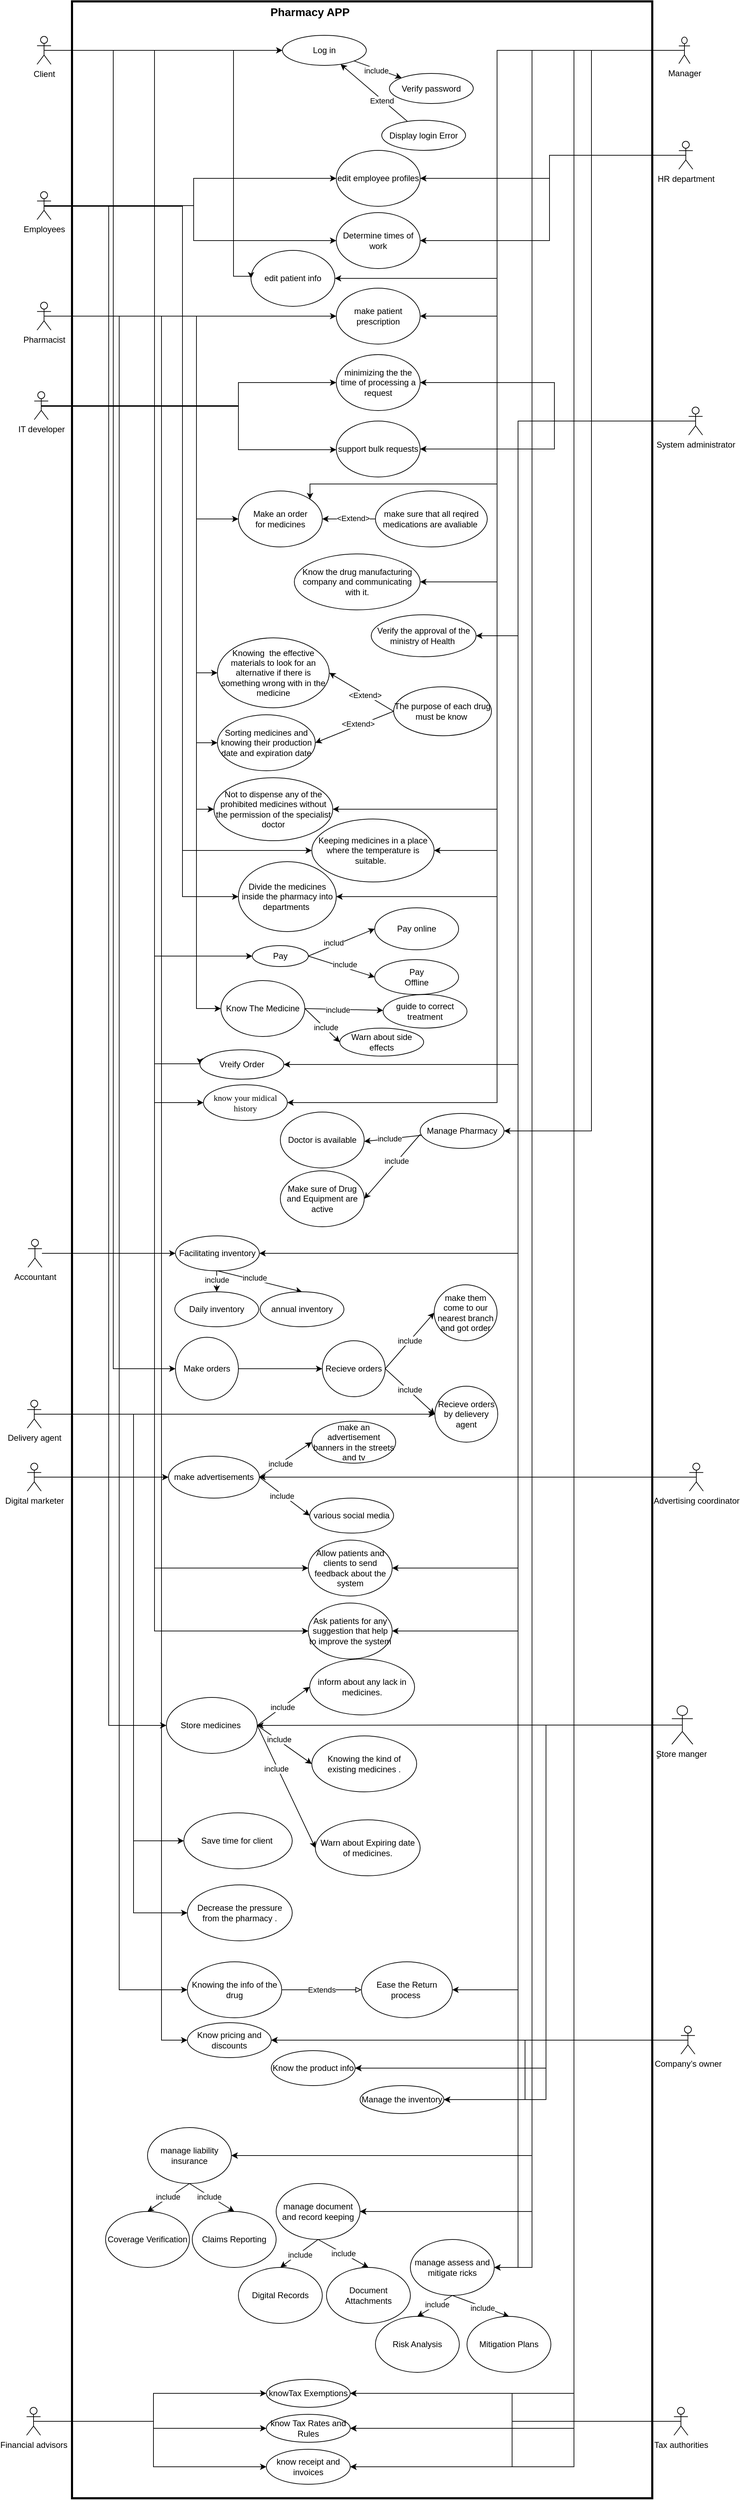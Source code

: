 <mxfile version="22.1.2" type="device">
  <diagram name="Page-1" id="3xygUBtX_h-n2iTtUpXg">
    <mxGraphModel dx="1036" dy="606" grid="0" gridSize="9" guides="1" tooltips="1" connect="1" arrows="1" fold="1" page="1" pageScale="1" pageWidth="1100" pageHeight="3700" math="0" shadow="0">
      <root>
        <mxCell id="0" />
        <mxCell id="1" parent="0" />
        <mxCell id="5VA-04q2urtwoR8Tp9D4-1" value="edit employee profiles" style="ellipse;whiteSpace=wrap;html=1;" parent="1" vertex="1">
          <mxGeometry x="507" y="220" width="120" height="80" as="geometry" />
        </mxCell>
        <mxCell id="5VA-04q2urtwoR8Tp9D4-2" value="Determine times of work" style="ellipse;whiteSpace=wrap;html=1;" parent="1" vertex="1">
          <mxGeometry x="507" y="309" width="120" height="80" as="geometry" />
        </mxCell>
        <mxCell id="5VA-04q2urtwoR8Tp9D4-3" value="edit patient info" style="ellipse;whiteSpace=wrap;html=1;" parent="1" vertex="1">
          <mxGeometry x="385" y="363" width="120" height="80" as="geometry" />
        </mxCell>
        <mxCell id="5VA-04q2urtwoR8Tp9D4-4" value="make patient prescription" style="ellipse;whiteSpace=wrap;html=1;" parent="1" vertex="1">
          <mxGeometry x="507" y="417" width="120" height="80" as="geometry" />
        </mxCell>
        <mxCell id="5VA-04q2urtwoR8Tp9D4-5" value="support bulk requests" style="ellipse;whiteSpace=wrap;html=1;" parent="1" vertex="1">
          <mxGeometry x="507" y="607" width="120" height="80" as="geometry" />
        </mxCell>
        <mxCell id="5VA-04q2urtwoR8Tp9D4-6" value="minimizing the the time of processing a request" style="ellipse;whiteSpace=wrap;html=1;" parent="1" vertex="1">
          <mxGeometry x="507" y="512" width="120" height="80" as="geometry" />
        </mxCell>
        <mxCell id="dc-smEZ3MkdNK3sv-fW1-3" value="" style="rounded=0;orthogonalLoop=1;jettySize=auto;html=1;" parent="1" source="5VA-04q2urtwoR8Tp9D4-7" target="dc-smEZ3MkdNK3sv-fW1-2" edge="1">
          <mxGeometry relative="1" as="geometry" />
        </mxCell>
        <mxCell id="dc-smEZ3MkdNK3sv-fW1-7" value="include" style="edgeLabel;html=1;align=center;verticalAlign=middle;resizable=0;points=[];" parent="dc-smEZ3MkdNK3sv-fW1-3" vertex="1" connectable="0">
          <mxGeometry x="-0.073" y="-2" relative="1" as="geometry">
            <mxPoint as="offset" />
          </mxGeometry>
        </mxCell>
        <mxCell id="dc-smEZ3MkdNK3sv-fW1-5" value="" style="rounded=0;orthogonalLoop=1;jettySize=auto;html=1;" parent="1" source="dc-smEZ3MkdNK3sv-fW1-4" target="5VA-04q2urtwoR8Tp9D4-7" edge="1">
          <mxGeometry relative="1" as="geometry" />
        </mxCell>
        <mxCell id="dc-smEZ3MkdNK3sv-fW1-6" value="Extend" style="edgeLabel;html=1;align=center;verticalAlign=middle;resizable=0;points=[];" parent="dc-smEZ3MkdNK3sv-fW1-5" vertex="1" connectable="0">
          <mxGeometry x="-0.246" y="1" relative="1" as="geometry">
            <mxPoint as="offset" />
          </mxGeometry>
        </mxCell>
        <mxCell id="5VA-04q2urtwoR8Tp9D4-7" value="Log in" style="ellipse;whiteSpace=wrap;html=1;" parent="1" vertex="1">
          <mxGeometry x="430" y="55.5" width="120" height="43" as="geometry" />
        </mxCell>
        <mxCell id="5VA-04q2urtwoR8Tp9D4-47" style="edgeStyle=orthogonalEdgeStyle;rounded=0;orthogonalLoop=1;jettySize=auto;html=1;exitX=0.5;exitY=0.5;exitDx=0;exitDy=0;exitPerimeter=0;entryX=0;entryY=0.5;entryDx=0;entryDy=0;" parent="1" source="5VA-04q2urtwoR8Tp9D4-9" target="5VA-04q2urtwoR8Tp9D4-6" edge="1">
          <mxGeometry relative="1" as="geometry">
            <Array as="points">
              <mxPoint x="367" y="585" />
              <mxPoint x="367" y="552" />
            </Array>
          </mxGeometry>
        </mxCell>
        <mxCell id="5VA-04q2urtwoR8Tp9D4-48" style="edgeStyle=orthogonalEdgeStyle;rounded=0;orthogonalLoop=1;jettySize=auto;html=1;exitX=0.5;exitY=0.5;exitDx=0;exitDy=0;exitPerimeter=0;entryX=0;entryY=0.5;entryDx=0;entryDy=0;" parent="1" edge="1">
          <mxGeometry relative="1" as="geometry">
            <Array as="points">
              <mxPoint x="367" y="586" />
              <mxPoint x="367" y="648" />
            </Array>
            <mxPoint x="85" y="586" as="sourcePoint" />
            <mxPoint x="507" y="648" as="targetPoint" />
          </mxGeometry>
        </mxCell>
        <mxCell id="5VA-04q2urtwoR8Tp9D4-9" value="IT developer" style="shape=umlActor;verticalLabelPosition=bottom;verticalAlign=top;html=1;outlineConnect=0;" parent="1" vertex="1">
          <mxGeometry x="75" y="565" width="20" height="40" as="geometry" />
        </mxCell>
        <mxCell id="5VA-04q2urtwoR8Tp9D4-32" style="edgeStyle=orthogonalEdgeStyle;rounded=0;orthogonalLoop=1;jettySize=auto;html=1;exitX=0.5;exitY=0.5;exitDx=0;exitDy=0;exitPerimeter=0;entryX=1;entryY=0.5;entryDx=0;entryDy=0;" parent="1" source="5VA-04q2urtwoR8Tp9D4-15" target="5VA-04q2urtwoR8Tp9D4-1" edge="1">
          <mxGeometry relative="1" as="geometry" />
        </mxCell>
        <mxCell id="5VA-04q2urtwoR8Tp9D4-33" style="edgeStyle=orthogonalEdgeStyle;rounded=0;orthogonalLoop=1;jettySize=auto;html=1;exitX=0.5;exitY=0.5;exitDx=0;exitDy=0;exitPerimeter=0;entryX=1;entryY=0.5;entryDx=0;entryDy=0;" parent="1" source="5VA-04q2urtwoR8Tp9D4-15" target="5VA-04q2urtwoR8Tp9D4-2" edge="1">
          <mxGeometry relative="1" as="geometry" />
        </mxCell>
        <mxCell id="5VA-04q2urtwoR8Tp9D4-15" value="HR department" style="shape=umlActor;verticalLabelPosition=bottom;verticalAlign=top;html=1;outlineConnect=0;" parent="1" vertex="1">
          <mxGeometry x="997" y="207" width="20" height="40" as="geometry" />
        </mxCell>
        <mxCell id="5VA-04q2urtwoR8Tp9D4-34" style="edgeStyle=orthogonalEdgeStyle;rounded=0;orthogonalLoop=1;jettySize=auto;html=1;exitX=0.5;exitY=0.5;exitDx=0;exitDy=0;exitPerimeter=0;entryX=0;entryY=0.5;entryDx=0;entryDy=0;" parent="1" source="5VA-04q2urtwoR8Tp9D4-18" target="5VA-04q2urtwoR8Tp9D4-1" edge="1">
          <mxGeometry relative="1" as="geometry" />
        </mxCell>
        <mxCell id="5VA-04q2urtwoR8Tp9D4-35" style="edgeStyle=orthogonalEdgeStyle;rounded=0;orthogonalLoop=1;jettySize=auto;html=1;exitX=0.5;exitY=0.5;exitDx=0;exitDy=0;exitPerimeter=0;entryX=0;entryY=0.5;entryDx=0;entryDy=0;" parent="1" source="5VA-04q2urtwoR8Tp9D4-18" target="5VA-04q2urtwoR8Tp9D4-2" edge="1">
          <mxGeometry relative="1" as="geometry" />
        </mxCell>
        <mxCell id="5VA-04q2urtwoR8Tp9D4-99" style="edgeStyle=orthogonalEdgeStyle;rounded=0;orthogonalLoop=1;jettySize=auto;html=1;exitX=0.5;exitY=0.5;exitDx=0;exitDy=0;exitPerimeter=0;entryX=0;entryY=0.5;entryDx=0;entryDy=0;" parent="1" source="5VA-04q2urtwoR8Tp9D4-18" target="5VA-04q2urtwoR8Tp9D4-67" edge="1">
          <mxGeometry relative="1" as="geometry">
            <Array as="points">
              <mxPoint x="89" y="300" />
              <mxPoint x="287" y="300" />
              <mxPoint x="287" y="1221" />
            </Array>
          </mxGeometry>
        </mxCell>
        <mxCell id="5VA-04q2urtwoR8Tp9D4-100" style="edgeStyle=orthogonalEdgeStyle;rounded=0;orthogonalLoop=1;jettySize=auto;html=1;exitX=0.5;exitY=0.5;exitDx=0;exitDy=0;exitPerimeter=0;entryX=0;entryY=0.5;entryDx=0;entryDy=0;" parent="1" source="5VA-04q2urtwoR8Tp9D4-18" target="5VA-04q2urtwoR8Tp9D4-66" edge="1">
          <mxGeometry relative="1" as="geometry">
            <Array as="points">
              <mxPoint x="287" y="299" />
              <mxPoint x="287" y="1287" />
            </Array>
          </mxGeometry>
        </mxCell>
        <mxCell id="5VA-04q2urtwoR8Tp9D4-286" style="edgeStyle=orthogonalEdgeStyle;rounded=0;orthogonalLoop=1;jettySize=auto;html=1;exitX=0.5;exitY=0.5;exitDx=0;exitDy=0;exitPerimeter=0;entryX=0;entryY=0.5;entryDx=0;entryDy=0;" parent="1" source="5VA-04q2urtwoR8Tp9D4-18" target="5VA-04q2urtwoR8Tp9D4-250" edge="1">
          <mxGeometry relative="1" as="geometry" />
        </mxCell>
        <mxCell id="5VA-04q2urtwoR8Tp9D4-18" value="Employees" style="shape=umlActor;verticalLabelPosition=bottom;verticalAlign=top;html=1;outlineConnect=0;" parent="1" vertex="1">
          <mxGeometry x="79" y="279" width="20" height="40" as="geometry" />
        </mxCell>
        <mxCell id="5VA-04q2urtwoR8Tp9D4-84" style="edgeStyle=orthogonalEdgeStyle;rounded=0;orthogonalLoop=1;jettySize=auto;html=1;exitX=0.5;exitY=0.5;exitDx=0;exitDy=0;exitPerimeter=0;entryX=1;entryY=0.5;entryDx=0;entryDy=0;" parent="1" source="5VA-04q2urtwoR8Tp9D4-20" target="5VA-04q2urtwoR8Tp9D4-3" edge="1">
          <mxGeometry relative="1" as="geometry">
            <Array as="points">
              <mxPoint x="737" y="77" />
              <mxPoint x="737" y="403" />
            </Array>
          </mxGeometry>
        </mxCell>
        <mxCell id="5VA-04q2urtwoR8Tp9D4-85" style="edgeStyle=orthogonalEdgeStyle;rounded=0;orthogonalLoop=1;jettySize=auto;html=1;exitX=0.5;exitY=0.5;exitDx=0;exitDy=0;exitPerimeter=0;entryX=1;entryY=0.5;entryDx=0;entryDy=0;" parent="1" source="5VA-04q2urtwoR8Tp9D4-20" target="5VA-04q2urtwoR8Tp9D4-4" edge="1">
          <mxGeometry relative="1" as="geometry">
            <Array as="points">
              <mxPoint x="737" y="77" />
              <mxPoint x="737" y="457" />
            </Array>
          </mxGeometry>
        </mxCell>
        <mxCell id="5VA-04q2urtwoR8Tp9D4-87" style="edgeStyle=orthogonalEdgeStyle;rounded=0;orthogonalLoop=1;jettySize=auto;html=1;exitX=0.5;exitY=0.5;exitDx=0;exitDy=0;exitPerimeter=0;entryX=1;entryY=0;entryDx=0;entryDy=0;" parent="1" source="5VA-04q2urtwoR8Tp9D4-20" target="5VA-04q2urtwoR8Tp9D4-54" edge="1">
          <mxGeometry relative="1" as="geometry">
            <Array as="points">
              <mxPoint x="737" y="77" />
              <mxPoint x="737" y="697" />
              <mxPoint x="469" y="697" />
            </Array>
          </mxGeometry>
        </mxCell>
        <mxCell id="5VA-04q2urtwoR8Tp9D4-88" style="edgeStyle=orthogonalEdgeStyle;rounded=0;orthogonalLoop=1;jettySize=auto;html=1;exitX=0.5;exitY=0.5;exitDx=0;exitDy=0;exitPerimeter=0;entryX=1;entryY=0.5;entryDx=0;entryDy=0;" parent="1" source="5VA-04q2urtwoR8Tp9D4-20" target="5VA-04q2urtwoR8Tp9D4-53" edge="1">
          <mxGeometry relative="1" as="geometry">
            <Array as="points">
              <mxPoint x="737" y="77" />
              <mxPoint x="737" y="837" />
            </Array>
          </mxGeometry>
        </mxCell>
        <mxCell id="5VA-04q2urtwoR8Tp9D4-101" style="edgeStyle=orthogonalEdgeStyle;rounded=0;orthogonalLoop=1;jettySize=auto;html=1;exitX=0.5;exitY=0.5;exitDx=0;exitDy=0;exitPerimeter=0;entryX=1;entryY=0.5;entryDx=0;entryDy=0;" parent="1" source="5VA-04q2urtwoR8Tp9D4-20" target="5VA-04q2urtwoR8Tp9D4-68" edge="1">
          <mxGeometry relative="1" as="geometry">
            <Array as="points">
              <mxPoint x="737" y="77" />
              <mxPoint x="737" y="1162" />
            </Array>
          </mxGeometry>
        </mxCell>
        <mxCell id="5VA-04q2urtwoR8Tp9D4-102" style="edgeStyle=orthogonalEdgeStyle;rounded=0;orthogonalLoop=1;jettySize=auto;html=1;exitX=0.5;exitY=0.5;exitDx=0;exitDy=0;exitPerimeter=0;entryX=1;entryY=0.5;entryDx=0;entryDy=0;" parent="1" source="5VA-04q2urtwoR8Tp9D4-20" target="5VA-04q2urtwoR8Tp9D4-67" edge="1">
          <mxGeometry relative="1" as="geometry">
            <Array as="points">
              <mxPoint x="737" y="77" />
              <mxPoint x="737" y="1221" />
            </Array>
          </mxGeometry>
        </mxCell>
        <mxCell id="5VA-04q2urtwoR8Tp9D4-103" style="edgeStyle=orthogonalEdgeStyle;rounded=0;orthogonalLoop=1;jettySize=auto;html=1;exitX=0.5;exitY=0.5;exitDx=0;exitDy=0;exitPerimeter=0;entryX=1;entryY=0.5;entryDx=0;entryDy=0;" parent="1" source="5VA-04q2urtwoR8Tp9D4-20" target="5VA-04q2urtwoR8Tp9D4-66" edge="1">
          <mxGeometry relative="1" as="geometry">
            <Array as="points">
              <mxPoint x="737" y="77" />
              <mxPoint x="737" y="1287" />
            </Array>
          </mxGeometry>
        </mxCell>
        <mxCell id="5VA-04q2urtwoR8Tp9D4-178" style="edgeStyle=orthogonalEdgeStyle;rounded=0;orthogonalLoop=1;jettySize=auto;html=1;exitX=0.5;exitY=0.5;exitDx=0;exitDy=0;exitPerimeter=0;entryX=1;entryY=0.5;entryDx=0;entryDy=0;" parent="1" source="5VA-04q2urtwoR8Tp9D4-20" target="5VA-04q2urtwoR8Tp9D4-175" edge="1">
          <mxGeometry relative="1" as="geometry">
            <Array as="points">
              <mxPoint x="737" y="77" />
              <mxPoint x="737" y="1582" />
            </Array>
          </mxGeometry>
        </mxCell>
        <mxCell id="5VA-04q2urtwoR8Tp9D4-179" style="edgeStyle=orthogonalEdgeStyle;rounded=0;orthogonalLoop=1;jettySize=auto;html=1;exitX=0.5;exitY=0.5;exitDx=0;exitDy=0;exitPerimeter=0;entryX=1;entryY=0.5;entryDx=0;entryDy=0;" parent="1" source="5VA-04q2urtwoR8Tp9D4-20" target="5VA-04q2urtwoR8Tp9D4-125" edge="1">
          <mxGeometry relative="1" as="geometry" />
        </mxCell>
        <mxCell id="5VA-04q2urtwoR8Tp9D4-334" style="edgeStyle=orthogonalEdgeStyle;rounded=0;orthogonalLoop=1;jettySize=auto;html=1;exitX=0.5;exitY=0.5;exitDx=0;exitDy=0;exitPerimeter=0;entryX=1;entryY=0.5;entryDx=0;entryDy=0;" parent="1" source="5VA-04q2urtwoR8Tp9D4-20" target="5VA-04q2urtwoR8Tp9D4-307" edge="1">
          <mxGeometry relative="1" as="geometry">
            <Array as="points">
              <mxPoint x="787" y="77" />
              <mxPoint x="787" y="3087" />
            </Array>
          </mxGeometry>
        </mxCell>
        <mxCell id="5VA-04q2urtwoR8Tp9D4-336" style="edgeStyle=orthogonalEdgeStyle;rounded=0;orthogonalLoop=1;jettySize=auto;html=1;exitX=0.5;exitY=0.5;exitDx=0;exitDy=0;exitPerimeter=0;entryX=1;entryY=0.5;entryDx=0;entryDy=0;" parent="1" source="5VA-04q2urtwoR8Tp9D4-20" target="5VA-04q2urtwoR8Tp9D4-306" edge="1">
          <mxGeometry relative="1" as="geometry">
            <Array as="points">
              <mxPoint x="787" y="77" />
              <mxPoint x="787" y="3167" />
            </Array>
          </mxGeometry>
        </mxCell>
        <mxCell id="5VA-04q2urtwoR8Tp9D4-337" style="edgeStyle=orthogonalEdgeStyle;rounded=0;orthogonalLoop=1;jettySize=auto;html=1;exitX=0.5;exitY=0.5;exitDx=0;exitDy=0;exitPerimeter=0;entryX=1;entryY=0.5;entryDx=0;entryDy=0;" parent="1" source="5VA-04q2urtwoR8Tp9D4-20" target="5VA-04q2urtwoR8Tp9D4-305" edge="1">
          <mxGeometry relative="1" as="geometry">
            <Array as="points">
              <mxPoint x="787" y="77" />
              <mxPoint x="787" y="3247" />
            </Array>
          </mxGeometry>
        </mxCell>
        <mxCell id="5VA-04q2urtwoR8Tp9D4-352" style="edgeStyle=orthogonalEdgeStyle;rounded=0;orthogonalLoop=1;jettySize=auto;html=1;exitX=0.5;exitY=0.5;exitDx=0;exitDy=0;exitPerimeter=0;entryX=1;entryY=0.5;entryDx=0;entryDy=0;" parent="1" source="5VA-04q2urtwoR8Tp9D4-20" target="5VA-04q2urtwoR8Tp9D4-343" edge="1">
          <mxGeometry relative="1" as="geometry">
            <Array as="points">
              <mxPoint x="847" y="77" />
              <mxPoint x="847" y="3427" />
            </Array>
          </mxGeometry>
        </mxCell>
        <mxCell id="5VA-04q2urtwoR8Tp9D4-353" style="edgeStyle=orthogonalEdgeStyle;rounded=0;orthogonalLoop=1;jettySize=auto;html=1;exitX=0.5;exitY=0.5;exitDx=0;exitDy=0;exitPerimeter=0;entryX=1;entryY=0.5;entryDx=0;entryDy=0;" parent="1" source="5VA-04q2urtwoR8Tp9D4-20" target="5VA-04q2urtwoR8Tp9D4-342" edge="1">
          <mxGeometry relative="1" as="geometry">
            <Array as="points">
              <mxPoint x="847" y="77" />
              <mxPoint x="847" y="3477" />
            </Array>
          </mxGeometry>
        </mxCell>
        <mxCell id="5VA-04q2urtwoR8Tp9D4-354" style="edgeStyle=orthogonalEdgeStyle;rounded=0;orthogonalLoop=1;jettySize=auto;html=1;exitX=0.5;exitY=0.5;exitDx=0;exitDy=0;exitPerimeter=0;entryX=1;entryY=0.5;entryDx=0;entryDy=0;" parent="1" source="5VA-04q2urtwoR8Tp9D4-20" target="5VA-04q2urtwoR8Tp9D4-341" edge="1">
          <mxGeometry relative="1" as="geometry">
            <Array as="points">
              <mxPoint x="847" y="77" />
              <mxPoint x="847" y="3532" />
            </Array>
          </mxGeometry>
        </mxCell>
        <mxCell id="5VA-04q2urtwoR8Tp9D4-20" value="Manager" style="shape=umlActor;verticalLabelPosition=bottom;verticalAlign=top;html=1;outlineConnect=0;" parent="1" vertex="1">
          <mxGeometry x="997" y="58" width="16" height="38" as="geometry" />
        </mxCell>
        <mxCell id="5VA-04q2urtwoR8Tp9D4-21" style="edgeStyle=orthogonalEdgeStyle;rounded=0;orthogonalLoop=1;jettySize=auto;html=1;entryX=0;entryY=0.5;entryDx=0;entryDy=0;exitX=0.5;exitY=0.5;exitDx=0;exitDy=0;exitPerimeter=0;" parent="1" source="5VA-04q2urtwoR8Tp9D4-23" target="5VA-04q2urtwoR8Tp9D4-3" edge="1">
          <mxGeometry relative="1" as="geometry">
            <Array as="points">
              <mxPoint x="360" y="77" />
              <mxPoint x="360" y="400" />
              <mxPoint x="385" y="400" />
            </Array>
          </mxGeometry>
        </mxCell>
        <mxCell id="5VA-04q2urtwoR8Tp9D4-22" style="edgeStyle=orthogonalEdgeStyle;rounded=0;orthogonalLoop=1;jettySize=auto;html=1;entryX=0;entryY=0.5;entryDx=0;entryDy=0;exitX=0.5;exitY=0.5;exitDx=0;exitDy=0;exitPerimeter=0;" parent="1" source="5VA-04q2urtwoR8Tp9D4-39" target="5VA-04q2urtwoR8Tp9D4-4" edge="1">
          <mxGeometry relative="1" as="geometry">
            <mxPoint x="257" y="387" as="sourcePoint" />
            <Array as="points">
              <mxPoint x="327" y="457" />
              <mxPoint x="327" y="457" />
            </Array>
          </mxGeometry>
        </mxCell>
        <mxCell id="5VA-04q2urtwoR8Tp9D4-157" style="edgeStyle=orthogonalEdgeStyle;rounded=0;orthogonalLoop=1;jettySize=auto;html=1;exitX=0.5;exitY=0.5;exitDx=0;exitDy=0;exitPerimeter=0;entryX=0;entryY=0.5;entryDx=0;entryDy=0;" parent="1" source="5VA-04q2urtwoR8Tp9D4-23" target="5VA-04q2urtwoR8Tp9D4-145" edge="1">
          <mxGeometry relative="1" as="geometry">
            <Array as="points">
              <mxPoint x="247" y="77" />
              <mxPoint x="247" y="1372" />
            </Array>
          </mxGeometry>
        </mxCell>
        <mxCell id="5VA-04q2urtwoR8Tp9D4-173" style="edgeStyle=orthogonalEdgeStyle;rounded=0;orthogonalLoop=1;jettySize=auto;html=1;exitX=0.5;exitY=0.5;exitDx=0;exitDy=0;exitPerimeter=0;entryX=0;entryY=0.5;entryDx=0;entryDy=0;" parent="1" source="5VA-04q2urtwoR8Tp9D4-23" target="5VA-04q2urtwoR8Tp9D4-171" edge="1">
          <mxGeometry relative="1" as="geometry">
            <Array as="points">
              <mxPoint x="247" y="77" />
              <mxPoint x="247" y="1526" />
            </Array>
          </mxGeometry>
        </mxCell>
        <mxCell id="5VA-04q2urtwoR8Tp9D4-225" style="edgeStyle=orthogonalEdgeStyle;rounded=0;orthogonalLoop=1;jettySize=auto;html=1;exitX=0.5;exitY=0.5;exitDx=0;exitDy=0;exitPerimeter=0;entryX=0;entryY=0.5;entryDx=0;entryDy=0;" parent="1" source="5VA-04q2urtwoR8Tp9D4-23" target="5VA-04q2urtwoR8Tp9D4-200" edge="1">
          <mxGeometry relative="1" as="geometry" />
        </mxCell>
        <mxCell id="5VA-04q2urtwoR8Tp9D4-244" style="edgeStyle=orthogonalEdgeStyle;rounded=0;orthogonalLoop=1;jettySize=auto;html=1;exitX=0.5;exitY=0.5;exitDx=0;exitDy=0;exitPerimeter=0;entryX=0;entryY=0.5;entryDx=0;entryDy=0;" parent="1" source="5VA-04q2urtwoR8Tp9D4-23" target="5VA-04q2urtwoR8Tp9D4-242" edge="1">
          <mxGeometry relative="1" as="geometry">
            <Array as="points">
              <mxPoint x="247" y="77" />
              <mxPoint x="247" y="2247" />
            </Array>
          </mxGeometry>
        </mxCell>
        <mxCell id="5VA-04q2urtwoR8Tp9D4-245" style="edgeStyle=orthogonalEdgeStyle;rounded=0;orthogonalLoop=1;jettySize=auto;html=1;exitX=0.5;exitY=0.5;exitDx=0;exitDy=0;exitPerimeter=0;entryX=0;entryY=0.5;entryDx=0;entryDy=0;" parent="1" source="5VA-04q2urtwoR8Tp9D4-23" target="5VA-04q2urtwoR8Tp9D4-243" edge="1">
          <mxGeometry relative="1" as="geometry">
            <Array as="points">
              <mxPoint x="247" y="77" />
              <mxPoint x="247" y="2337" />
            </Array>
          </mxGeometry>
        </mxCell>
        <mxCell id="dc-smEZ3MkdNK3sv-fW1-8" style="edgeStyle=orthogonalEdgeStyle;rounded=0;orthogonalLoop=1;jettySize=auto;html=1;exitX=0.5;exitY=0.5;exitDx=0;exitDy=0;exitPerimeter=0;entryX=0;entryY=0.5;entryDx=0;entryDy=0;" parent="1" source="5VA-04q2urtwoR8Tp9D4-23" target="5VA-04q2urtwoR8Tp9D4-7" edge="1">
          <mxGeometry relative="1" as="geometry" />
        </mxCell>
        <mxCell id="5VA-04q2urtwoR8Tp9D4-23" value="Client" style="shape=umlActor;verticalLabelPosition=bottom;verticalAlign=top;html=1;outlineConnect=0;" parent="1" vertex="1">
          <mxGeometry x="79" y="57" width="20" height="40" as="geometry" />
        </mxCell>
        <mxCell id="5VA-04q2urtwoR8Tp9D4-45" style="edgeStyle=orthogonalEdgeStyle;rounded=0;orthogonalLoop=1;jettySize=auto;html=1;exitX=0.5;exitY=0.5;exitDx=0;exitDy=0;exitPerimeter=0;entryX=1;entryY=0.5;entryDx=0;entryDy=0;" parent="1" source="5VA-04q2urtwoR8Tp9D4-24" target="5VA-04q2urtwoR8Tp9D4-6" edge="1">
          <mxGeometry relative="1" as="geometry" />
        </mxCell>
        <mxCell id="5VA-04q2urtwoR8Tp9D4-46" style="edgeStyle=orthogonalEdgeStyle;rounded=0;orthogonalLoop=1;jettySize=auto;html=1;exitX=0.5;exitY=0.5;exitDx=0;exitDy=0;exitPerimeter=0;entryX=1;entryY=0.5;entryDx=0;entryDy=0;" parent="1" source="5VA-04q2urtwoR8Tp9D4-24" target="5VA-04q2urtwoR8Tp9D4-5" edge="1">
          <mxGeometry relative="1" as="geometry" />
        </mxCell>
        <mxCell id="5VA-04q2urtwoR8Tp9D4-82" style="edgeStyle=orthogonalEdgeStyle;rounded=0;orthogonalLoop=1;jettySize=auto;html=1;exitX=0.5;exitY=0.5;exitDx=0;exitDy=0;exitPerimeter=0;entryX=1;entryY=0.5;entryDx=0;entryDy=0;" parent="1" source="5VA-04q2urtwoR8Tp9D4-24" target="5VA-04q2urtwoR8Tp9D4-58" edge="1">
          <mxGeometry relative="1" as="geometry">
            <Array as="points">
              <mxPoint x="767" y="607" />
              <mxPoint x="767" y="914" />
            </Array>
          </mxGeometry>
        </mxCell>
        <mxCell id="5VA-04q2urtwoR8Tp9D4-174" style="edgeStyle=orthogonalEdgeStyle;rounded=0;orthogonalLoop=1;jettySize=auto;html=1;exitX=0.5;exitY=0.5;exitDx=0;exitDy=0;exitPerimeter=0;entryX=1;entryY=0.5;entryDx=0;entryDy=0;" parent="1" source="5VA-04q2urtwoR8Tp9D4-24" target="5VA-04q2urtwoR8Tp9D4-171" edge="1">
          <mxGeometry relative="1" as="geometry">
            <Array as="points">
              <mxPoint x="767" y="607" />
              <mxPoint x="767" y="1527" />
            </Array>
          </mxGeometry>
        </mxCell>
        <mxCell id="5VA-04q2urtwoR8Tp9D4-189" style="edgeStyle=orthogonalEdgeStyle;rounded=0;orthogonalLoop=1;jettySize=auto;html=1;exitX=0.5;exitY=0.5;exitDx=0;exitDy=0;exitPerimeter=0;entryX=1;entryY=0.5;entryDx=0;entryDy=0;" parent="1" source="5VA-04q2urtwoR8Tp9D4-24" target="5VA-04q2urtwoR8Tp9D4-181" edge="1">
          <mxGeometry relative="1" as="geometry">
            <Array as="points">
              <mxPoint x="767" y="607" />
              <mxPoint x="767" y="1797" />
            </Array>
          </mxGeometry>
        </mxCell>
        <mxCell id="5VA-04q2urtwoR8Tp9D4-246" style="edgeStyle=orthogonalEdgeStyle;rounded=0;orthogonalLoop=1;jettySize=auto;html=1;exitX=0.5;exitY=0.5;exitDx=0;exitDy=0;exitPerimeter=0;entryX=1;entryY=0.5;entryDx=0;entryDy=0;" parent="1" source="5VA-04q2urtwoR8Tp9D4-24" target="5VA-04q2urtwoR8Tp9D4-242" edge="1">
          <mxGeometry relative="1" as="geometry">
            <Array as="points">
              <mxPoint x="767" y="607" />
              <mxPoint x="767" y="2247" />
            </Array>
          </mxGeometry>
        </mxCell>
        <mxCell id="5VA-04q2urtwoR8Tp9D4-247" style="edgeStyle=orthogonalEdgeStyle;rounded=0;orthogonalLoop=1;jettySize=auto;html=1;exitX=0.5;exitY=0.5;exitDx=0;exitDy=0;exitPerimeter=0;entryX=1;entryY=0.5;entryDx=0;entryDy=0;" parent="1" source="5VA-04q2urtwoR8Tp9D4-24" target="5VA-04q2urtwoR8Tp9D4-243" edge="1">
          <mxGeometry relative="1" as="geometry">
            <Array as="points">
              <mxPoint x="767" y="607" />
              <mxPoint x="767" y="2337" />
            </Array>
          </mxGeometry>
        </mxCell>
        <mxCell id="5VA-04q2urtwoR8Tp9D4-338" style="edgeStyle=orthogonalEdgeStyle;rounded=0;orthogonalLoop=1;jettySize=auto;html=1;exitX=0.5;exitY=0.5;exitDx=0;exitDy=0;exitPerimeter=0;entryX=1;entryY=0.5;entryDx=0;entryDy=0;" parent="1" source="5VA-04q2urtwoR8Tp9D4-24" target="5VA-04q2urtwoR8Tp9D4-305" edge="1">
          <mxGeometry relative="1" as="geometry">
            <Array as="points">
              <mxPoint x="767" y="607" />
              <mxPoint x="767" y="3247" />
            </Array>
          </mxGeometry>
        </mxCell>
        <mxCell id="5VA-04q2urtwoR8Tp9D4-339" style="edgeStyle=orthogonalEdgeStyle;rounded=0;orthogonalLoop=1;jettySize=auto;html=1;exitX=0.5;exitY=0.5;exitDx=0;exitDy=0;exitPerimeter=0;entryX=1;entryY=0.5;entryDx=0;entryDy=0;" parent="1" source="5VA-04q2urtwoR8Tp9D4-24" target="5VA-04q2urtwoR8Tp9D4-306" edge="1">
          <mxGeometry relative="1" as="geometry">
            <Array as="points">
              <mxPoint x="767" y="607" />
              <mxPoint x="767" y="3167" />
            </Array>
          </mxGeometry>
        </mxCell>
        <mxCell id="5VA-04q2urtwoR8Tp9D4-340" style="edgeStyle=orthogonalEdgeStyle;rounded=0;orthogonalLoop=1;jettySize=auto;html=1;exitX=0.5;exitY=0.5;exitDx=0;exitDy=0;exitPerimeter=0;entryX=1;entryY=0.5;entryDx=0;entryDy=0;" parent="1" source="5VA-04q2urtwoR8Tp9D4-24" target="5VA-04q2urtwoR8Tp9D4-307" edge="1">
          <mxGeometry relative="1" as="geometry">
            <Array as="points">
              <mxPoint x="767" y="607" />
              <mxPoint x="767" y="3087" />
            </Array>
          </mxGeometry>
        </mxCell>
        <mxCell id="5VA-04q2urtwoR8Tp9D4-24" value="System administrator" style="shape=umlActor;verticalLabelPosition=bottom;verticalAlign=top;html=1;outlineConnect=0;" parent="1" vertex="1">
          <mxGeometry x="1011" y="587" width="20" height="40" as="geometry" />
        </mxCell>
        <mxCell id="5VA-04q2urtwoR8Tp9D4-86" style="edgeStyle=orthogonalEdgeStyle;rounded=0;orthogonalLoop=1;jettySize=auto;html=1;exitX=0.5;exitY=0.5;exitDx=0;exitDy=0;exitPerimeter=0;entryX=0;entryY=0.5;entryDx=0;entryDy=0;" parent="1" source="5VA-04q2urtwoR8Tp9D4-39" target="5VA-04q2urtwoR8Tp9D4-54" edge="1">
          <mxGeometry relative="1" as="geometry">
            <Array as="points">
              <mxPoint x="307" y="457" />
              <mxPoint x="307" y="747" />
            </Array>
          </mxGeometry>
        </mxCell>
        <mxCell id="5VA-04q2urtwoR8Tp9D4-96" style="edgeStyle=orthogonalEdgeStyle;rounded=0;orthogonalLoop=1;jettySize=auto;html=1;exitX=0.5;exitY=0.5;exitDx=0;exitDy=0;exitPerimeter=0;entryX=0;entryY=0.5;entryDx=0;entryDy=0;" parent="1" source="5VA-04q2urtwoR8Tp9D4-39" target="5VA-04q2urtwoR8Tp9D4-68" edge="1">
          <mxGeometry relative="1" as="geometry">
            <Array as="points">
              <mxPoint x="307" y="457" />
              <mxPoint x="307" y="1162" />
            </Array>
          </mxGeometry>
        </mxCell>
        <mxCell id="5VA-04q2urtwoR8Tp9D4-97" style="edgeStyle=orthogonalEdgeStyle;rounded=0;orthogonalLoop=1;jettySize=auto;html=1;exitX=0.5;exitY=0.5;exitDx=0;exitDy=0;exitPerimeter=0;entryX=0;entryY=0.5;entryDx=0;entryDy=0;" parent="1" source="5VA-04q2urtwoR8Tp9D4-39" target="5VA-04q2urtwoR8Tp9D4-70" edge="1">
          <mxGeometry relative="1" as="geometry">
            <Array as="points">
              <mxPoint x="307" y="457" />
              <mxPoint x="307" y="1067" />
            </Array>
          </mxGeometry>
        </mxCell>
        <mxCell id="5VA-04q2urtwoR8Tp9D4-98" style="edgeStyle=orthogonalEdgeStyle;rounded=0;orthogonalLoop=1;jettySize=auto;html=1;exitX=0.5;exitY=0.5;exitDx=0;exitDy=0;exitPerimeter=0;entryX=0;entryY=0.5;entryDx=0;entryDy=0;" parent="1" source="5VA-04q2urtwoR8Tp9D4-39" target="5VA-04q2urtwoR8Tp9D4-64" edge="1">
          <mxGeometry relative="1" as="geometry">
            <Array as="points">
              <mxPoint x="307" y="457" />
              <mxPoint x="307" y="967" />
            </Array>
          </mxGeometry>
        </mxCell>
        <mxCell id="5VA-04q2urtwoR8Tp9D4-168" style="edgeStyle=orthogonalEdgeStyle;rounded=0;orthogonalLoop=1;jettySize=auto;html=1;exitX=0.5;exitY=0.5;exitDx=0;exitDy=0;exitPerimeter=0;entryX=0;entryY=0.5;entryDx=0;entryDy=0;" parent="1" source="5VA-04q2urtwoR8Tp9D4-39" target="5VA-04q2urtwoR8Tp9D4-112" edge="1">
          <mxGeometry relative="1" as="geometry">
            <Array as="points">
              <mxPoint x="307" y="457" />
              <mxPoint x="307" y="1447" />
            </Array>
          </mxGeometry>
        </mxCell>
        <mxCell id="5VA-04q2urtwoR8Tp9D4-177" style="edgeStyle=orthogonalEdgeStyle;rounded=0;orthogonalLoop=1;jettySize=auto;html=1;exitX=0.5;exitY=0.5;exitDx=0;exitDy=0;exitPerimeter=0;entryX=0;entryY=0.5;entryDx=0;entryDy=0;" parent="1" source="5VA-04q2urtwoR8Tp9D4-39" target="5VA-04q2urtwoR8Tp9D4-175" edge="1">
          <mxGeometry relative="1" as="geometry">
            <Array as="points">
              <mxPoint x="247" y="457" />
              <mxPoint x="247" y="1582" />
            </Array>
          </mxGeometry>
        </mxCell>
        <mxCell id="5VA-04q2urtwoR8Tp9D4-291" style="edgeStyle=orthogonalEdgeStyle;rounded=0;orthogonalLoop=1;jettySize=auto;html=1;exitX=0.5;exitY=0.5;exitDx=0;exitDy=0;exitPerimeter=0;entryX=0;entryY=0.5;entryDx=0;entryDy=0;" parent="1" source="5VA-04q2urtwoR8Tp9D4-39" target="5VA-04q2urtwoR8Tp9D4-274" edge="1">
          <mxGeometry relative="1" as="geometry" />
        </mxCell>
        <mxCell id="5VA-04q2urtwoR8Tp9D4-304" style="edgeStyle=orthogonalEdgeStyle;rounded=0;orthogonalLoop=1;jettySize=auto;html=1;exitX=0.5;exitY=0.5;exitDx=0;exitDy=0;exitPerimeter=0;entryX=0;entryY=0.5;entryDx=0;entryDy=0;" parent="1" source="5VA-04q2urtwoR8Tp9D4-39" target="5VA-04q2urtwoR8Tp9D4-294" edge="1">
          <mxGeometry relative="1" as="geometry">
            <Array as="points">
              <mxPoint x="257" y="457" />
              <mxPoint x="257" y="2922" />
            </Array>
          </mxGeometry>
        </mxCell>
        <mxCell id="5VA-04q2urtwoR8Tp9D4-39" value="Pharmacist" style="shape=umlActor;verticalLabelPosition=bottom;verticalAlign=top;html=1;outlineConnect=0;" parent="1" vertex="1">
          <mxGeometry x="79" y="437" width="20" height="40" as="geometry" />
        </mxCell>
        <mxCell id="5VA-04q2urtwoR8Tp9D4-52" value="" style="edgeStyle=orthogonalEdgeStyle;rounded=0;orthogonalLoop=1;jettySize=auto;html=1;strokeColor=#FFFFFF;" parent="1" source="5VA-04q2urtwoR8Tp9D4-53" edge="1">
          <mxGeometry relative="1" as="geometry">
            <mxPoint x="527" y="948" as="targetPoint" />
          </mxGeometry>
        </mxCell>
        <mxCell id="5VA-04q2urtwoR8Tp9D4-53" value="Know the drug manufacturing company and communicating with it." style="ellipse;whiteSpace=wrap;html=1;" parent="1" vertex="1">
          <mxGeometry x="447" y="797" width="180" height="80" as="geometry" />
        </mxCell>
        <mxCell id="5VA-04q2urtwoR8Tp9D4-54" value="Make an order &lt;br&gt;for medicines" style="ellipse;whiteSpace=wrap;html=1;" parent="1" vertex="1">
          <mxGeometry x="367" y="707" width="120" height="80" as="geometry" />
        </mxCell>
        <mxCell id="5VA-04q2urtwoR8Tp9D4-78" style="edgeStyle=orthogonalEdgeStyle;rounded=0;orthogonalLoop=1;jettySize=auto;html=1;exitX=0;exitY=0.5;exitDx=0;exitDy=0;entryX=1;entryY=0.5;entryDx=0;entryDy=0;" parent="1" source="5VA-04q2urtwoR8Tp9D4-55" target="5VA-04q2urtwoR8Tp9D4-54" edge="1">
          <mxGeometry relative="1" as="geometry" />
        </mxCell>
        <mxCell id="5VA-04q2urtwoR8Tp9D4-79" value="&amp;lt;Extend&amp;gt;" style="edgeLabel;html=1;align=center;verticalAlign=middle;resizable=0;points=[];" parent="5VA-04q2urtwoR8Tp9D4-78" vertex="1" connectable="0">
          <mxGeometry x="-0.144" y="1" relative="1" as="geometry">
            <mxPoint y="-2" as="offset" />
          </mxGeometry>
        </mxCell>
        <mxCell id="5VA-04q2urtwoR8Tp9D4-55" value="make sure that all reqired medications are avaliable&amp;nbsp;" style="ellipse;whiteSpace=wrap;html=1;" parent="1" vertex="1">
          <mxGeometry x="563" y="707" width="160" height="80" as="geometry" />
        </mxCell>
        <mxCell id="5VA-04q2urtwoR8Tp9D4-58" value="Verify the approval of the ministry of Health&amp;nbsp;" style="ellipse;whiteSpace=wrap;html=1;" parent="1" vertex="1">
          <mxGeometry x="557" y="884" width="150" height="60" as="geometry" />
        </mxCell>
        <mxCell id="5VA-04q2urtwoR8Tp9D4-63" value="" style="endArrow=block;endFill=1;endSize=6;html=1;strokeColor=#FFFFFF;" parent="1" edge="1">
          <mxGeometry width="100" relative="1" as="geometry">
            <mxPoint x="497" y="1185" as="sourcePoint" />
            <mxPoint x="597" y="1185" as="targetPoint" />
          </mxGeometry>
        </mxCell>
        <mxCell id="5VA-04q2urtwoR8Tp9D4-64" value="Knowing&amp;nbsp; the effective materials to look for an alternative if there is something wrong with in the medicine" style="ellipse;whiteSpace=wrap;html=1;" parent="1" vertex="1">
          <mxGeometry x="337" y="917" width="160" height="100" as="geometry" />
        </mxCell>
        <mxCell id="5VA-04q2urtwoR8Tp9D4-66" value="Divide the medicines inside the pharmacy into departments&amp;nbsp;" style="ellipse;whiteSpace=wrap;html=1;" parent="1" vertex="1">
          <mxGeometry x="367" y="1237" width="140" height="100" as="geometry" />
        </mxCell>
        <mxCell id="5VA-04q2urtwoR8Tp9D4-67" value="Keeping medicines in a place where the temperature is suitable.&amp;nbsp;&amp;nbsp;" style="ellipse;whiteSpace=wrap;html=1;" parent="1" vertex="1">
          <mxGeometry x="472" y="1176" width="175" height="90" as="geometry" />
        </mxCell>
        <mxCell id="5VA-04q2urtwoR8Tp9D4-68" value="Not to dispense any of the prohibited medicines without the permission of the specialist doctor" style="ellipse;whiteSpace=wrap;html=1;" parent="1" vertex="1">
          <mxGeometry x="332" y="1117" width="170" height="90" as="geometry" />
        </mxCell>
        <mxCell id="5VA-04q2urtwoR8Tp9D4-89" style="rounded=0;orthogonalLoop=1;jettySize=auto;html=1;exitX=0;exitY=0.5;exitDx=0;exitDy=0;entryX=1;entryY=0.5;entryDx=0;entryDy=0;" parent="1" source="5VA-04q2urtwoR8Tp9D4-69" target="5VA-04q2urtwoR8Tp9D4-64" edge="1">
          <mxGeometry relative="1" as="geometry" />
        </mxCell>
        <mxCell id="5VA-04q2urtwoR8Tp9D4-91" value="&amp;lt;Extend&amp;gt;" style="edgeLabel;html=1;align=center;verticalAlign=middle;resizable=0;points=[];" parent="5VA-04q2urtwoR8Tp9D4-89" vertex="1" connectable="0">
          <mxGeometry x="-0.116" y="1" relative="1" as="geometry">
            <mxPoint as="offset" />
          </mxGeometry>
        </mxCell>
        <mxCell id="5VA-04q2urtwoR8Tp9D4-90" style="rounded=0;orthogonalLoop=1;jettySize=auto;html=1;exitX=0;exitY=0.5;exitDx=0;exitDy=0;entryX=1;entryY=0.5;entryDx=0;entryDy=0;" parent="1" source="5VA-04q2urtwoR8Tp9D4-69" target="5VA-04q2urtwoR8Tp9D4-70" edge="1">
          <mxGeometry relative="1" as="geometry" />
        </mxCell>
        <mxCell id="5VA-04q2urtwoR8Tp9D4-92" value="&amp;lt;Extend&amp;gt;" style="edgeLabel;html=1;align=center;verticalAlign=middle;resizable=0;points=[];" parent="5VA-04q2urtwoR8Tp9D4-90" vertex="1" connectable="0">
          <mxGeometry x="-0.102" y="-3" relative="1" as="geometry">
            <mxPoint as="offset" />
          </mxGeometry>
        </mxCell>
        <mxCell id="5VA-04q2urtwoR8Tp9D4-69" value="The purpose of each drug must be know&amp;nbsp;" style="ellipse;whiteSpace=wrap;html=1;" parent="1" vertex="1">
          <mxGeometry x="589" y="987" width="140" height="70" as="geometry" />
        </mxCell>
        <mxCell id="5VA-04q2urtwoR8Tp9D4-70" value="Sorting medicines and knowing their production date and expiration date" style="ellipse;whiteSpace=wrap;html=1;" parent="1" vertex="1">
          <mxGeometry x="337" y="1027" width="140" height="80" as="geometry" />
        </mxCell>
        <mxCell id="5VA-04q2urtwoR8Tp9D4-110" style="rounded=0;orthogonalLoop=1;jettySize=auto;html=1;exitX=1;exitY=0.5;exitDx=0;exitDy=0;" parent="1" source="5VA-04q2urtwoR8Tp9D4-112" target="5VA-04q2urtwoR8Tp9D4-114" edge="1">
          <mxGeometry relative="1" as="geometry" />
        </mxCell>
        <mxCell id="5VA-04q2urtwoR8Tp9D4-359" value="include" style="edgeLabel;html=1;align=center;verticalAlign=middle;resizable=0;points=[];" parent="5VA-04q2urtwoR8Tp9D4-110" vertex="1" connectable="0">
          <mxGeometry x="-0.17" y="-1" relative="1" as="geometry">
            <mxPoint as="offset" />
          </mxGeometry>
        </mxCell>
        <mxCell id="5VA-04q2urtwoR8Tp9D4-111" style="rounded=0;orthogonalLoop=1;jettySize=auto;html=1;exitX=1;exitY=0.5;exitDx=0;exitDy=0;entryX=0;entryY=0.5;entryDx=0;entryDy=0;" parent="1" source="5VA-04q2urtwoR8Tp9D4-112" target="5VA-04q2urtwoR8Tp9D4-115" edge="1">
          <mxGeometry relative="1" as="geometry" />
        </mxCell>
        <mxCell id="5VA-04q2urtwoR8Tp9D4-360" value="include" style="edgeLabel;html=1;align=center;verticalAlign=middle;resizable=0;points=[];" parent="5VA-04q2urtwoR8Tp9D4-111" vertex="1" connectable="0">
          <mxGeometry x="0.153" y="2" relative="1" as="geometry">
            <mxPoint as="offset" />
          </mxGeometry>
        </mxCell>
        <mxCell id="5VA-04q2urtwoR8Tp9D4-112" value="Know The Medicine" style="ellipse;whiteSpace=wrap;html=1;" parent="1" vertex="1">
          <mxGeometry x="342" y="1407" width="120" height="80" as="geometry" />
        </mxCell>
        <mxCell id="5VA-04q2urtwoR8Tp9D4-114" value="guide to correct treatment" style="ellipse;whiteSpace=wrap;html=1;" parent="1" vertex="1">
          <mxGeometry x="574" y="1427" width="120" height="48" as="geometry" />
        </mxCell>
        <mxCell id="5VA-04q2urtwoR8Tp9D4-115" value="Warn about side effects" style="ellipse;whiteSpace=wrap;html=1;" parent="1" vertex="1">
          <mxGeometry x="512" y="1475" width="120" height="40" as="geometry" />
        </mxCell>
        <mxCell id="5VA-04q2urtwoR8Tp9D4-125" value="Manage Pharmacy" style="ellipse;whiteSpace=wrap;html=1;" parent="1" vertex="1">
          <mxGeometry x="627" y="1597" width="120" height="50" as="geometry" />
        </mxCell>
        <mxCell id="5VA-04q2urtwoR8Tp9D4-127" style="rounded=0;orthogonalLoop=1;jettySize=auto;html=1;" parent="1" source="5VA-04q2urtwoR8Tp9D4-125" edge="1">
          <mxGeometry relative="1" as="geometry">
            <mxPoint x="547" y="1637" as="targetPoint" />
          </mxGeometry>
        </mxCell>
        <mxCell id="5VA-04q2urtwoR8Tp9D4-362" value="include" style="edgeLabel;html=1;align=center;verticalAlign=middle;resizable=0;points=[];" parent="5VA-04q2urtwoR8Tp9D4-127" vertex="1" connectable="0">
          <mxGeometry x="0.127" relative="1" as="geometry">
            <mxPoint as="offset" />
          </mxGeometry>
        </mxCell>
        <mxCell id="5VA-04q2urtwoR8Tp9D4-128" value="Doctor is available" style="ellipse;whiteSpace=wrap;html=1;" parent="1" vertex="1">
          <mxGeometry x="427" y="1595" width="120" height="80" as="geometry" />
        </mxCell>
        <mxCell id="5VA-04q2urtwoR8Tp9D4-129" style="rounded=0;orthogonalLoop=1;jettySize=auto;html=1;entryX=1;entryY=0.5;entryDx=0;entryDy=0;" parent="1" target="5VA-04q2urtwoR8Tp9D4-130" edge="1">
          <mxGeometry relative="1" as="geometry">
            <mxPoint x="627" y="1627" as="sourcePoint" />
          </mxGeometry>
        </mxCell>
        <mxCell id="5VA-04q2urtwoR8Tp9D4-361" value="include" style="edgeLabel;html=1;align=center;verticalAlign=middle;resizable=0;points=[];" parent="5VA-04q2urtwoR8Tp9D4-129" vertex="1" connectable="0">
          <mxGeometry x="-0.169" y="-1" relative="1" as="geometry">
            <mxPoint as="offset" />
          </mxGeometry>
        </mxCell>
        <mxCell id="5VA-04q2urtwoR8Tp9D4-130" value="Make sure of Drug and Equipment are active" style="ellipse;whiteSpace=wrap;html=1;" parent="1" vertex="1">
          <mxGeometry x="427" y="1679" width="120" height="80" as="geometry" />
        </mxCell>
        <mxCell id="5VA-04q2urtwoR8Tp9D4-162" style="rounded=0;orthogonalLoop=1;jettySize=auto;html=1;exitX=1;exitY=0.5;exitDx=0;exitDy=0;entryX=0;entryY=0.5;entryDx=0;entryDy=0;" parent="1" source="5VA-04q2urtwoR8Tp9D4-145" target="5VA-04q2urtwoR8Tp9D4-150" edge="1">
          <mxGeometry relative="1" as="geometry" />
        </mxCell>
        <mxCell id="5VA-04q2urtwoR8Tp9D4-358" value="includ" style="edgeLabel;html=1;align=center;verticalAlign=middle;resizable=0;points=[];" parent="5VA-04q2urtwoR8Tp9D4-162" vertex="1" connectable="0">
          <mxGeometry x="-0.22" y="4" relative="1" as="geometry">
            <mxPoint as="offset" />
          </mxGeometry>
        </mxCell>
        <mxCell id="5VA-04q2urtwoR8Tp9D4-163" style="rounded=0;orthogonalLoop=1;jettySize=auto;html=1;exitX=1;exitY=0.5;exitDx=0;exitDy=0;entryX=0;entryY=0.5;entryDx=0;entryDy=0;" parent="1" source="5VA-04q2urtwoR8Tp9D4-145" target="5VA-04q2urtwoR8Tp9D4-148" edge="1">
          <mxGeometry relative="1" as="geometry" />
        </mxCell>
        <mxCell id="5VA-04q2urtwoR8Tp9D4-165" value="include" style="edgeLabel;html=1;align=center;verticalAlign=middle;resizable=0;points=[];" parent="5VA-04q2urtwoR8Tp9D4-163" vertex="1" connectable="0">
          <mxGeometry x="0.05" y="4" relative="1" as="geometry">
            <mxPoint as="offset" />
          </mxGeometry>
        </mxCell>
        <mxCell id="5VA-04q2urtwoR8Tp9D4-145" value="" style="ellipse;whiteSpace=wrap;html=1;" parent="1" vertex="1">
          <mxGeometry x="387" y="1357" width="80" height="30" as="geometry" />
        </mxCell>
        <mxCell id="5VA-04q2urtwoR8Tp9D4-146" value="Pay" style="text;html=1;strokeColor=none;fillColor=none;align=center;verticalAlign=middle;whiteSpace=wrap;rounded=0;" parent="1" vertex="1">
          <mxGeometry x="397" y="1357" width="60" height="30" as="geometry" />
        </mxCell>
        <mxCell id="5VA-04q2urtwoR8Tp9D4-148" value="" style="ellipse;whiteSpace=wrap;html=1;" parent="1" vertex="1">
          <mxGeometry x="562" y="1377" width="120" height="50" as="geometry" />
        </mxCell>
        <mxCell id="5VA-04q2urtwoR8Tp9D4-150" value="" style="ellipse;whiteSpace=wrap;html=1;" parent="1" vertex="1">
          <mxGeometry x="562" y="1303" width="120" height="60" as="geometry" />
        </mxCell>
        <mxCell id="5VA-04q2urtwoR8Tp9D4-155" value="Pay online" style="text;html=1;strokeColor=none;fillColor=none;align=center;verticalAlign=middle;whiteSpace=wrap;rounded=0;" parent="1" vertex="1">
          <mxGeometry x="592" y="1318" width="60" height="30" as="geometry" />
        </mxCell>
        <mxCell id="5VA-04q2urtwoR8Tp9D4-156" value="Pay Offline" style="text;html=1;strokeColor=none;fillColor=none;align=center;verticalAlign=middle;whiteSpace=wrap;rounded=0;" parent="1" vertex="1">
          <mxGeometry x="592" y="1387" width="60" height="30" as="geometry" />
        </mxCell>
        <mxCell id="5VA-04q2urtwoR8Tp9D4-171" value="Vreify Order" style="ellipse;whiteSpace=wrap;html=1;" parent="1" vertex="1">
          <mxGeometry x="312" y="1506" width="120" height="42" as="geometry" />
        </mxCell>
        <mxCell id="5VA-04q2urtwoR8Tp9D4-175" value="&lt;font face=&quot;Times New Roman, serif&quot;&gt;know your midical history&lt;/font&gt;" style="ellipse;whiteSpace=wrap;html=1;align=center;" parent="1" vertex="1">
          <mxGeometry x="317" y="1556" width="120" height="51" as="geometry" />
        </mxCell>
        <mxCell id="5VA-04q2urtwoR8Tp9D4-182" value="" style="edgeStyle=orthogonalEdgeStyle;rounded=0;orthogonalLoop=1;jettySize=auto;html=1;" parent="1" source="5VA-04q2urtwoR8Tp9D4-180" target="5VA-04q2urtwoR8Tp9D4-181" edge="1">
          <mxGeometry relative="1" as="geometry" />
        </mxCell>
        <mxCell id="5VA-04q2urtwoR8Tp9D4-180" value="Accountant" style="shape=umlActor;verticalLabelPosition=bottom;verticalAlign=top;html=1;outlineConnect=0;" parent="1" vertex="1">
          <mxGeometry x="66" y="1777" width="20" height="40" as="geometry" />
        </mxCell>
        <mxCell id="5VA-04q2urtwoR8Tp9D4-185" style="edgeStyle=orthogonalEdgeStyle;rounded=0;orthogonalLoop=1;jettySize=auto;html=1;exitX=0.5;exitY=1;exitDx=0;exitDy=0;entryX=0.5;entryY=0;entryDx=0;entryDy=0;" parent="1" source="5VA-04q2urtwoR8Tp9D4-181" target="5VA-04q2urtwoR8Tp9D4-183" edge="1">
          <mxGeometry relative="1" as="geometry" />
        </mxCell>
        <mxCell id="5VA-04q2urtwoR8Tp9D4-188" value="include" style="edgeLabel;html=1;align=center;verticalAlign=middle;resizable=0;points=[];" parent="5VA-04q2urtwoR8Tp9D4-185" vertex="1" connectable="0">
          <mxGeometry x="-0.144" relative="1" as="geometry">
            <mxPoint as="offset" />
          </mxGeometry>
        </mxCell>
        <mxCell id="5VA-04q2urtwoR8Tp9D4-186" style="rounded=0;orthogonalLoop=1;jettySize=auto;html=1;exitX=0.5;exitY=1;exitDx=0;exitDy=0;entryX=0.5;entryY=0;entryDx=0;entryDy=0;" parent="1" source="5VA-04q2urtwoR8Tp9D4-181" target="5VA-04q2urtwoR8Tp9D4-184" edge="1">
          <mxGeometry relative="1" as="geometry" />
        </mxCell>
        <mxCell id="5VA-04q2urtwoR8Tp9D4-187" value="include" style="edgeLabel;html=1;align=center;verticalAlign=middle;resizable=0;points=[];" parent="5VA-04q2urtwoR8Tp9D4-186" vertex="1" connectable="0">
          <mxGeometry x="-0.131" y="3" relative="1" as="geometry">
            <mxPoint as="offset" />
          </mxGeometry>
        </mxCell>
        <mxCell id="5VA-04q2urtwoR8Tp9D4-181" value="Facilitating inventory" style="ellipse;whiteSpace=wrap;html=1;" parent="1" vertex="1">
          <mxGeometry x="277" y="1772" width="120" height="50" as="geometry" />
        </mxCell>
        <mxCell id="5VA-04q2urtwoR8Tp9D4-183" value="Daily inventory" style="ellipse;whiteSpace=wrap;html=1;" parent="1" vertex="1">
          <mxGeometry x="276" y="1852" width="120" height="50" as="geometry" />
        </mxCell>
        <mxCell id="5VA-04q2urtwoR8Tp9D4-184" value="annual inventory" style="ellipse;whiteSpace=wrap;html=1;" parent="1" vertex="1">
          <mxGeometry x="398" y="1852" width="120" height="50" as="geometry" />
        </mxCell>
        <mxCell id="5VA-04q2urtwoR8Tp9D4-198" style="edgeStyle=orthogonalEdgeStyle;rounded=0;orthogonalLoop=1;jettySize=auto;html=1;exitX=1;exitY=0.5;exitDx=0;exitDy=0;entryX=0;entryY=0.5;entryDx=0;entryDy=0;" parent="1" source="5VA-04q2urtwoR8Tp9D4-200" target="5VA-04q2urtwoR8Tp9D4-203" edge="1">
          <mxGeometry relative="1" as="geometry">
            <Array as="points" />
          </mxGeometry>
        </mxCell>
        <mxCell id="5VA-04q2urtwoR8Tp9D4-200" value="Make orders" style="ellipse;whiteSpace=wrap;html=1;" parent="1" vertex="1">
          <mxGeometry x="277" y="1917" width="90" height="90" as="geometry" />
        </mxCell>
        <mxCell id="5VA-04q2urtwoR8Tp9D4-221" style="rounded=0;orthogonalLoop=1;jettySize=auto;html=1;exitX=1;exitY=0.5;exitDx=0;exitDy=0;entryX=0;entryY=0.5;entryDx=0;entryDy=0;" parent="1" source="5VA-04q2urtwoR8Tp9D4-203" target="5VA-04q2urtwoR8Tp9D4-219" edge="1">
          <mxGeometry relative="1" as="geometry" />
        </mxCell>
        <mxCell id="5VA-04q2urtwoR8Tp9D4-223" value="include" style="edgeLabel;html=1;align=center;verticalAlign=middle;resizable=0;points=[];" parent="5VA-04q2urtwoR8Tp9D4-221" vertex="1" connectable="0">
          <mxGeometry x="-0.055" y="2" relative="1" as="geometry">
            <mxPoint y="1" as="offset" />
          </mxGeometry>
        </mxCell>
        <mxCell id="5VA-04q2urtwoR8Tp9D4-222" style="rounded=0;orthogonalLoop=1;jettySize=auto;html=1;exitX=1;exitY=0.5;exitDx=0;exitDy=0;entryX=0;entryY=0.5;entryDx=0;entryDy=0;" parent="1" source="5VA-04q2urtwoR8Tp9D4-203" target="5VA-04q2urtwoR8Tp9D4-220" edge="1">
          <mxGeometry relative="1" as="geometry" />
        </mxCell>
        <mxCell id="5VA-04q2urtwoR8Tp9D4-224" value="include" style="edgeLabel;html=1;align=center;verticalAlign=middle;resizable=0;points=[];" parent="5VA-04q2urtwoR8Tp9D4-222" vertex="1" connectable="0">
          <mxGeometry x="-0.005" relative="1" as="geometry">
            <mxPoint as="offset" />
          </mxGeometry>
        </mxCell>
        <mxCell id="5VA-04q2urtwoR8Tp9D4-203" value="Recieve orders" style="ellipse;whiteSpace=wrap;html=1;" parent="1" vertex="1">
          <mxGeometry x="487" y="1922" width="90" height="80" as="geometry" />
        </mxCell>
        <mxCell id="5VA-04q2urtwoR8Tp9D4-219" value="Recieve orders by delievery agent" style="ellipse;whiteSpace=wrap;html=1;" parent="1" vertex="1">
          <mxGeometry x="648" y="1987" width="90" height="80" as="geometry" />
        </mxCell>
        <mxCell id="5VA-04q2urtwoR8Tp9D4-220" value="make them come to our nearest branch and got order" style="ellipse;whiteSpace=wrap;html=1;" parent="1" vertex="1">
          <mxGeometry x="647" y="1842" width="90" height="80" as="geometry" />
        </mxCell>
        <mxCell id="5VA-04q2urtwoR8Tp9D4-227" style="edgeStyle=orthogonalEdgeStyle;rounded=0;orthogonalLoop=1;jettySize=auto;html=1;exitX=0.5;exitY=0.5;exitDx=0;exitDy=0;exitPerimeter=0;entryX=0;entryY=0.5;entryDx=0;entryDy=0;" parent="1" source="5VA-04q2urtwoR8Tp9D4-226" target="5VA-04q2urtwoR8Tp9D4-219" edge="1">
          <mxGeometry relative="1" as="geometry" />
        </mxCell>
        <mxCell id="5VA-04q2urtwoR8Tp9D4-287" style="edgeStyle=orthogonalEdgeStyle;rounded=0;orthogonalLoop=1;jettySize=auto;html=1;exitX=0.5;exitY=0.5;exitDx=0;exitDy=0;exitPerimeter=0;entryX=0;entryY=0.5;entryDx=0;entryDy=0;" parent="1" source="5VA-04q2urtwoR8Tp9D4-226" target="5VA-04q2urtwoR8Tp9D4-267" edge="1">
          <mxGeometry relative="1" as="geometry">
            <Array as="points">
              <mxPoint x="217" y="2027" />
              <mxPoint x="217" y="2637" />
            </Array>
          </mxGeometry>
        </mxCell>
        <mxCell id="5VA-04q2urtwoR8Tp9D4-288" style="edgeStyle=orthogonalEdgeStyle;rounded=0;orthogonalLoop=1;jettySize=auto;html=1;exitX=0.5;exitY=0.5;exitDx=0;exitDy=0;exitPerimeter=0;entryX=0;entryY=0.5;entryDx=0;entryDy=0;" parent="1" source="5VA-04q2urtwoR8Tp9D4-226" target="5VA-04q2urtwoR8Tp9D4-265" edge="1">
          <mxGeometry relative="1" as="geometry">
            <Array as="points">
              <mxPoint x="217" y="2027" />
              <mxPoint x="217" y="2740" />
            </Array>
          </mxGeometry>
        </mxCell>
        <mxCell id="5VA-04q2urtwoR8Tp9D4-226" value="Delivery agent" style="shape=umlActor;verticalLabelPosition=bottom;verticalAlign=top;html=1;outlineConnect=0;" parent="1" vertex="1">
          <mxGeometry x="65" y="2007" width="20" height="40" as="geometry" />
        </mxCell>
        <mxCell id="5VA-04q2urtwoR8Tp9D4-235" style="edgeStyle=orthogonalEdgeStyle;rounded=0;orthogonalLoop=1;jettySize=auto;html=1;exitX=0.5;exitY=0.5;exitDx=0;exitDy=0;exitPerimeter=0;entryX=0;entryY=0.5;entryDx=0;entryDy=0;" parent="1" source="5VA-04q2urtwoR8Tp9D4-229" target="5VA-04q2urtwoR8Tp9D4-230" edge="1">
          <mxGeometry relative="1" as="geometry" />
        </mxCell>
        <mxCell id="5VA-04q2urtwoR8Tp9D4-229" value="Digital marketer" style="shape=umlActor;verticalLabelPosition=bottom;verticalAlign=top;html=1;outlineConnect=0;" parent="1" vertex="1">
          <mxGeometry x="65" y="2097" width="20" height="40" as="geometry" />
        </mxCell>
        <mxCell id="5VA-04q2urtwoR8Tp9D4-233" style="rounded=0;orthogonalLoop=1;jettySize=auto;html=1;exitX=1;exitY=0.5;exitDx=0;exitDy=0;entryX=0;entryY=0.5;entryDx=0;entryDy=0;" parent="1" source="5VA-04q2urtwoR8Tp9D4-230" target="5VA-04q2urtwoR8Tp9D4-231" edge="1">
          <mxGeometry relative="1" as="geometry" />
        </mxCell>
        <mxCell id="5VA-04q2urtwoR8Tp9D4-236" value="include" style="edgeLabel;html=1;align=center;verticalAlign=middle;resizable=0;points=[];" parent="5VA-04q2urtwoR8Tp9D4-233" vertex="1" connectable="0">
          <mxGeometry x="-0.207" y="-1" relative="1" as="geometry">
            <mxPoint as="offset" />
          </mxGeometry>
        </mxCell>
        <mxCell id="5VA-04q2urtwoR8Tp9D4-234" style="rounded=0;orthogonalLoop=1;jettySize=auto;html=1;exitX=1;exitY=0.5;exitDx=0;exitDy=0;entryX=0;entryY=0.5;entryDx=0;entryDy=0;" parent="1" source="5VA-04q2urtwoR8Tp9D4-230" target="5VA-04q2urtwoR8Tp9D4-232" edge="1">
          <mxGeometry relative="1" as="geometry" />
        </mxCell>
        <mxCell id="5VA-04q2urtwoR8Tp9D4-237" value="include" style="edgeLabel;html=1;align=center;verticalAlign=middle;resizable=0;points=[];" parent="5VA-04q2urtwoR8Tp9D4-234" vertex="1" connectable="0">
          <mxGeometry x="-0.102" y="-1" relative="1" as="geometry">
            <mxPoint y="1" as="offset" />
          </mxGeometry>
        </mxCell>
        <mxCell id="5VA-04q2urtwoR8Tp9D4-230" value="make advertisements" style="ellipse;whiteSpace=wrap;html=1;" parent="1" vertex="1">
          <mxGeometry x="267" y="2087" width="130" height="60" as="geometry" />
        </mxCell>
        <mxCell id="5VA-04q2urtwoR8Tp9D4-231" value="make an&lt;br style=&quot;border-color: var(--border-color);&quot;&gt;advertisement banners in the streets and tv" style="ellipse;whiteSpace=wrap;html=1;" parent="1" vertex="1">
          <mxGeometry x="472" y="2037" width="120" height="60" as="geometry" />
        </mxCell>
        <mxCell id="5VA-04q2urtwoR8Tp9D4-232" value="various social media" style="ellipse;whiteSpace=wrap;html=1;" parent="1" vertex="1">
          <mxGeometry x="469" y="2147" width="120" height="50" as="geometry" />
        </mxCell>
        <mxCell id="5VA-04q2urtwoR8Tp9D4-239" style="edgeStyle=orthogonalEdgeStyle;rounded=0;orthogonalLoop=1;jettySize=auto;html=1;exitX=0.5;exitY=0.5;exitDx=0;exitDy=0;exitPerimeter=0;entryX=1;entryY=0.5;entryDx=0;entryDy=0;" parent="1" source="5VA-04q2urtwoR8Tp9D4-238" target="5VA-04q2urtwoR8Tp9D4-230" edge="1">
          <mxGeometry relative="1" as="geometry" />
        </mxCell>
        <mxCell id="5VA-04q2urtwoR8Tp9D4-238" value="Advertising coordinator" style="shape=umlActor;verticalLabelPosition=bottom;verticalAlign=top;html=1;outlineConnect=0;" parent="1" vertex="1">
          <mxGeometry x="1012" y="2097" width="20" height="40" as="geometry" />
        </mxCell>
        <mxCell id="5VA-04q2urtwoR8Tp9D4-242" value="Allow patients and clients to send feedback about the system" style="ellipse;whiteSpace=wrap;html=1;" parent="1" vertex="1">
          <mxGeometry x="467" y="2207" width="120" height="80" as="geometry" />
        </mxCell>
        <mxCell id="5VA-04q2urtwoR8Tp9D4-243" value="Ask patients for any suggestion that help to improve the system" style="ellipse;whiteSpace=wrap;html=1;" parent="1" vertex="1">
          <mxGeometry x="467" y="2297" width="120" height="80" as="geometry" />
        </mxCell>
        <mxCell id="5VA-04q2urtwoR8Tp9D4-285" style="edgeStyle=orthogonalEdgeStyle;rounded=0;orthogonalLoop=1;jettySize=auto;html=1;exitX=0.5;exitY=0.5;exitDx=0;exitDy=0;exitPerimeter=0;entryX=1;entryY=0.5;entryDx=0;entryDy=0;" parent="1" source="5VA-04q2urtwoR8Tp9D4-248" target="5VA-04q2urtwoR8Tp9D4-250" edge="1">
          <mxGeometry relative="1" as="geometry" />
        </mxCell>
        <mxCell id="5VA-04q2urtwoR8Tp9D4-301" style="edgeStyle=orthogonalEdgeStyle;rounded=0;orthogonalLoop=1;jettySize=auto;html=1;exitX=0.5;exitY=0.5;exitDx=0;exitDy=0;exitPerimeter=0;entryX=1;entryY=0.5;entryDx=0;entryDy=0;" parent="1" source="5VA-04q2urtwoR8Tp9D4-248" target="5VA-04q2urtwoR8Tp9D4-294" edge="1">
          <mxGeometry relative="1" as="geometry">
            <Array as="points">
              <mxPoint x="807" y="2472" />
              <mxPoint x="807" y="2922" />
            </Array>
          </mxGeometry>
        </mxCell>
        <mxCell id="5VA-04q2urtwoR8Tp9D4-302" style="edgeStyle=orthogonalEdgeStyle;rounded=0;orthogonalLoop=1;jettySize=auto;html=1;exitX=0.5;exitY=0.5;exitDx=0;exitDy=0;exitPerimeter=0;entryX=1;entryY=0.5;entryDx=0;entryDy=0;" parent="1" source="5VA-04q2urtwoR8Tp9D4-248" target="5VA-04q2urtwoR8Tp9D4-293" edge="1">
          <mxGeometry relative="1" as="geometry">
            <Array as="points">
              <mxPoint x="807" y="2472" />
              <mxPoint x="807" y="2962" />
            </Array>
          </mxGeometry>
        </mxCell>
        <mxCell id="5VA-04q2urtwoR8Tp9D4-303" style="edgeStyle=orthogonalEdgeStyle;rounded=0;orthogonalLoop=1;jettySize=auto;html=1;exitX=0.5;exitY=0.5;exitDx=0;exitDy=0;exitPerimeter=0;entryX=1;entryY=0.5;entryDx=0;entryDy=0;" parent="1" source="5VA-04q2urtwoR8Tp9D4-248" target="5VA-04q2urtwoR8Tp9D4-292" edge="1">
          <mxGeometry relative="1" as="geometry">
            <Array as="points">
              <mxPoint x="807" y="2472" />
              <mxPoint x="807" y="3007" />
            </Array>
          </mxGeometry>
        </mxCell>
        <mxCell id="5VA-04q2urtwoR8Tp9D4-248" value="ٍStore manger&amp;nbsp;" style="shape=umlActor;verticalLabelPosition=bottom;verticalAlign=top;html=1;outlineConnect=0;" parent="1" vertex="1">
          <mxGeometry x="987" y="2444" width="30" height="55" as="geometry" />
        </mxCell>
        <mxCell id="5VA-04q2urtwoR8Tp9D4-279" style="rounded=0;orthogonalLoop=1;jettySize=auto;html=1;exitX=1;exitY=0.5;exitDx=0;exitDy=0;entryX=0;entryY=0.5;entryDx=0;entryDy=0;" parent="1" source="5VA-04q2urtwoR8Tp9D4-250" target="5VA-04q2urtwoR8Tp9D4-252" edge="1">
          <mxGeometry relative="1" as="geometry" />
        </mxCell>
        <mxCell id="5VA-04q2urtwoR8Tp9D4-282" value="include" style="edgeLabel;html=1;align=center;verticalAlign=middle;resizable=0;points=[];" parent="5VA-04q2urtwoR8Tp9D4-279" vertex="1" connectable="0">
          <mxGeometry x="-0.055" relative="1" as="geometry">
            <mxPoint as="offset" />
          </mxGeometry>
        </mxCell>
        <mxCell id="5VA-04q2urtwoR8Tp9D4-280" style="rounded=0;orthogonalLoop=1;jettySize=auto;html=1;exitX=1;exitY=0.5;exitDx=0;exitDy=0;entryX=0;entryY=0.5;entryDx=0;entryDy=0;" parent="1" source="5VA-04q2urtwoR8Tp9D4-250" target="5VA-04q2urtwoR8Tp9D4-255" edge="1">
          <mxGeometry relative="1" as="geometry" />
        </mxCell>
        <mxCell id="5VA-04q2urtwoR8Tp9D4-284" value="include" style="edgeLabel;html=1;align=center;verticalAlign=middle;resizable=0;points=[];" parent="5VA-04q2urtwoR8Tp9D4-280" vertex="1" connectable="0">
          <mxGeometry x="-0.304" y="-2" relative="1" as="geometry">
            <mxPoint as="offset" />
          </mxGeometry>
        </mxCell>
        <mxCell id="5VA-04q2urtwoR8Tp9D4-281" style="rounded=0;orthogonalLoop=1;jettySize=auto;html=1;exitX=1;exitY=0.5;exitDx=0;exitDy=0;entryX=0;entryY=0.5;entryDx=0;entryDy=0;" parent="1" source="5VA-04q2urtwoR8Tp9D4-250" target="5VA-04q2urtwoR8Tp9D4-254" edge="1">
          <mxGeometry relative="1" as="geometry" />
        </mxCell>
        <mxCell id="5VA-04q2urtwoR8Tp9D4-283" value="include" style="edgeLabel;html=1;align=center;verticalAlign=middle;resizable=0;points=[];" parent="5VA-04q2urtwoR8Tp9D4-281" vertex="1" connectable="0">
          <mxGeometry x="-0.23" y="2" relative="1" as="geometry">
            <mxPoint as="offset" />
          </mxGeometry>
        </mxCell>
        <mxCell id="5VA-04q2urtwoR8Tp9D4-250" value="Store medicines&amp;nbsp;" style="ellipse;whiteSpace=wrap;html=1;" parent="1" vertex="1">
          <mxGeometry x="264" y="2432" width="130" height="80" as="geometry" />
        </mxCell>
        <mxCell id="5VA-04q2urtwoR8Tp9D4-252" value="inform about any lack in medicines." style="ellipse;whiteSpace=wrap;html=1;" parent="1" vertex="1">
          <mxGeometry x="469" y="2377" width="150" height="80" as="geometry" />
        </mxCell>
        <mxCell id="5VA-04q2urtwoR8Tp9D4-254" value="Knowing the kind of existing medicines ." style="ellipse;whiteSpace=wrap;html=1;" parent="1" vertex="1">
          <mxGeometry x="472" y="2487" width="150" height="80" as="geometry" />
        </mxCell>
        <mxCell id="5VA-04q2urtwoR8Tp9D4-255" value="Warn about Expiring date of medicines." style="ellipse;whiteSpace=wrap;html=1;" parent="1" vertex="1">
          <mxGeometry x="477" y="2607" width="150" height="80" as="geometry" />
        </mxCell>
        <mxCell id="5VA-04q2urtwoR8Tp9D4-265" value="Decrease the pressure from the pharmacy ." style="ellipse;whiteSpace=wrap;html=1;" parent="1" vertex="1">
          <mxGeometry x="294" y="2700" width="150" height="80" as="geometry" />
        </mxCell>
        <mxCell id="5VA-04q2urtwoR8Tp9D4-267" value="Save time for client&amp;nbsp;" style="ellipse;whiteSpace=wrap;html=1;" parent="1" vertex="1">
          <mxGeometry x="289" y="2597" width="155" height="80" as="geometry" />
        </mxCell>
        <mxCell id="5VA-04q2urtwoR8Tp9D4-272" value="Ease the Return process&amp;nbsp;" style="ellipse;whiteSpace=wrap;html=1;" parent="1" vertex="1">
          <mxGeometry x="543" y="2810" width="130" height="80" as="geometry" />
        </mxCell>
        <mxCell id="5VA-04q2urtwoR8Tp9D4-274" value="Knowing the info of the drug" style="ellipse;whiteSpace=wrap;html=1;" parent="1" vertex="1">
          <mxGeometry x="294" y="2810" width="135" height="80" as="geometry" />
        </mxCell>
        <mxCell id="5VA-04q2urtwoR8Tp9D4-276" value="Extends" style="endArrow=block;endFill=0;html=1;exitX=1;exitY=0.5;exitDx=0;exitDy=0;entryX=0;entryY=0.5;entryDx=0;entryDy=0;" parent="1" source="5VA-04q2urtwoR8Tp9D4-274" target="5VA-04q2urtwoR8Tp9D4-272" edge="1">
          <mxGeometry width="160" relative="1" as="geometry">
            <mxPoint x="708.967" y="2588.284" as="sourcePoint" />
            <mxPoint x="632" y="2630" as="targetPoint" />
            <Array as="points" />
          </mxGeometry>
        </mxCell>
        <mxCell id="5VA-04q2urtwoR8Tp9D4-289" style="edgeStyle=orthogonalEdgeStyle;rounded=0;orthogonalLoop=1;jettySize=auto;html=1;exitX=0.5;exitY=0.5;exitDx=0;exitDy=0;exitPerimeter=0;entryX=1;entryY=0.5;entryDx=0;entryDy=0;" parent="1" source="5VA-04q2urtwoR8Tp9D4-24" target="5VA-04q2urtwoR8Tp9D4-272" edge="1">
          <mxGeometry relative="1" as="geometry">
            <Array as="points">
              <mxPoint x="767" y="607" />
              <mxPoint x="767" y="2850" />
            </Array>
          </mxGeometry>
        </mxCell>
        <mxCell id="5VA-04q2urtwoR8Tp9D4-292" value="Manage the inventory" style="ellipse;whiteSpace=wrap;html=1;" parent="1" vertex="1">
          <mxGeometry x="541" y="2987" width="120" height="40" as="geometry" />
        </mxCell>
        <mxCell id="5VA-04q2urtwoR8Tp9D4-293" value="Know the product info" style="ellipse;whiteSpace=wrap;html=1;" parent="1" vertex="1">
          <mxGeometry x="414" y="2937" width="120" height="50" as="geometry" />
        </mxCell>
        <mxCell id="5VA-04q2urtwoR8Tp9D4-294" value="Know pricing and discounts" style="ellipse;whiteSpace=wrap;html=1;" parent="1" vertex="1">
          <mxGeometry x="294" y="2897" width="120" height="50" as="geometry" />
        </mxCell>
        <mxCell id="5VA-04q2urtwoR8Tp9D4-297" style="edgeStyle=orthogonalEdgeStyle;rounded=0;orthogonalLoop=1;jettySize=auto;html=1;exitX=0.5;exitY=0.5;exitDx=0;exitDy=0;exitPerimeter=0;entryX=1;entryY=0.5;entryDx=0;entryDy=0;" parent="1" source="5VA-04q2urtwoR8Tp9D4-296" target="5VA-04q2urtwoR8Tp9D4-294" edge="1">
          <mxGeometry relative="1" as="geometry" />
        </mxCell>
        <mxCell id="5VA-04q2urtwoR8Tp9D4-298" style="edgeStyle=orthogonalEdgeStyle;rounded=0;orthogonalLoop=1;jettySize=auto;html=1;exitX=0.5;exitY=0.5;exitDx=0;exitDy=0;exitPerimeter=0;entryX=1;entryY=0.5;entryDx=0;entryDy=0;" parent="1" source="5VA-04q2urtwoR8Tp9D4-296" target="5VA-04q2urtwoR8Tp9D4-293" edge="1">
          <mxGeometry relative="1" as="geometry">
            <Array as="points">
              <mxPoint x="777" y="2922" />
              <mxPoint x="777" y="2962" />
            </Array>
          </mxGeometry>
        </mxCell>
        <mxCell id="5VA-04q2urtwoR8Tp9D4-299" style="edgeStyle=orthogonalEdgeStyle;rounded=0;orthogonalLoop=1;jettySize=auto;html=1;exitX=0.5;exitY=0.5;exitDx=0;exitDy=0;exitPerimeter=0;entryX=1;entryY=0.5;entryDx=0;entryDy=0;" parent="1" source="5VA-04q2urtwoR8Tp9D4-296" target="5VA-04q2urtwoR8Tp9D4-292" edge="1">
          <mxGeometry relative="1" as="geometry">
            <Array as="points">
              <mxPoint x="777" y="2922" />
              <mxPoint x="777" y="3007" />
            </Array>
          </mxGeometry>
        </mxCell>
        <mxCell id="5VA-04q2urtwoR8Tp9D4-296" value="Company’s owner" style="shape=umlActor;verticalLabelPosition=bottom;verticalAlign=top;html=1;outlineConnect=0;" parent="1" vertex="1">
          <mxGeometry x="1000" y="2902" width="20" height="40" as="geometry" />
        </mxCell>
        <mxCell id="5VA-04q2urtwoR8Tp9D4-324" style="rounded=0;orthogonalLoop=1;jettySize=auto;html=1;exitX=0.5;exitY=1;exitDx=0;exitDy=0;entryX=0.5;entryY=0;entryDx=0;entryDy=0;" parent="1" source="5VA-04q2urtwoR8Tp9D4-305" target="5VA-04q2urtwoR8Tp9D4-320" edge="1">
          <mxGeometry relative="1" as="geometry" />
        </mxCell>
        <mxCell id="5VA-04q2urtwoR8Tp9D4-332" value="include" style="edgeLabel;html=1;align=center;verticalAlign=middle;resizable=0;points=[];" parent="5VA-04q2urtwoR8Tp9D4-324" vertex="1" connectable="0">
          <mxGeometry x="-0.119" y="-1" relative="1" as="geometry">
            <mxPoint as="offset" />
          </mxGeometry>
        </mxCell>
        <mxCell id="5VA-04q2urtwoR8Tp9D4-327" style="rounded=0;orthogonalLoop=1;jettySize=auto;html=1;exitX=0.5;exitY=1;exitDx=0;exitDy=0;entryX=0.5;entryY=0;entryDx=0;entryDy=0;" parent="1" source="5VA-04q2urtwoR8Tp9D4-305" target="5VA-04q2urtwoR8Tp9D4-319" edge="1">
          <mxGeometry relative="1" as="geometry" />
        </mxCell>
        <mxCell id="5VA-04q2urtwoR8Tp9D4-333" value="include" style="edgeLabel;html=1;align=center;verticalAlign=middle;resizable=0;points=[];" parent="5VA-04q2urtwoR8Tp9D4-327" vertex="1" connectable="0">
          <mxGeometry x="0.067" y="-2" relative="1" as="geometry">
            <mxPoint as="offset" />
          </mxGeometry>
        </mxCell>
        <mxCell id="5VA-04q2urtwoR8Tp9D4-305" value="manage assess and mitigate ricks" style="ellipse;whiteSpace=wrap;html=1;" parent="1" vertex="1">
          <mxGeometry x="613" y="3207" width="120" height="80" as="geometry" />
        </mxCell>
        <mxCell id="5VA-04q2urtwoR8Tp9D4-323" style="rounded=0;orthogonalLoop=1;jettySize=auto;html=1;exitX=0.5;exitY=1;exitDx=0;exitDy=0;entryX=0.5;entryY=0;entryDx=0;entryDy=0;" parent="1" source="5VA-04q2urtwoR8Tp9D4-306" target="5VA-04q2urtwoR8Tp9D4-318" edge="1">
          <mxGeometry relative="1" as="geometry" />
        </mxCell>
        <mxCell id="5VA-04q2urtwoR8Tp9D4-330" value="include" style="edgeLabel;html=1;align=center;verticalAlign=middle;resizable=0;points=[];" parent="5VA-04q2urtwoR8Tp9D4-323" vertex="1" connectable="0">
          <mxGeometry x="0.014" y="2" relative="1" as="geometry">
            <mxPoint as="offset" />
          </mxGeometry>
        </mxCell>
        <mxCell id="5VA-04q2urtwoR8Tp9D4-325" style="rounded=0;orthogonalLoop=1;jettySize=auto;html=1;exitX=0.5;exitY=1;exitDx=0;exitDy=0;entryX=0.5;entryY=0;entryDx=0;entryDy=0;" parent="1" source="5VA-04q2urtwoR8Tp9D4-306" target="5VA-04q2urtwoR8Tp9D4-317" edge="1">
          <mxGeometry relative="1" as="geometry" />
        </mxCell>
        <mxCell id="5VA-04q2urtwoR8Tp9D4-331" value="include" style="edgeLabel;html=1;align=center;verticalAlign=middle;resizable=0;points=[];" parent="5VA-04q2urtwoR8Tp9D4-325" vertex="1" connectable="0">
          <mxGeometry x="-0.013" relative="1" as="geometry">
            <mxPoint as="offset" />
          </mxGeometry>
        </mxCell>
        <mxCell id="5VA-04q2urtwoR8Tp9D4-306" value="manage document and record keeping" style="ellipse;whiteSpace=wrap;html=1;" parent="1" vertex="1">
          <mxGeometry x="421" y="3127" width="120" height="80" as="geometry" />
        </mxCell>
        <mxCell id="5VA-04q2urtwoR8Tp9D4-321" style="rounded=0;orthogonalLoop=1;jettySize=auto;html=1;exitX=0.5;exitY=1;exitDx=0;exitDy=0;entryX=0.5;entryY=0;entryDx=0;entryDy=0;" parent="1" source="5VA-04q2urtwoR8Tp9D4-307" target="5VA-04q2urtwoR8Tp9D4-316" edge="1">
          <mxGeometry relative="1" as="geometry" />
        </mxCell>
        <mxCell id="5VA-04q2urtwoR8Tp9D4-328" value="include" style="edgeLabel;html=1;align=center;verticalAlign=middle;resizable=0;points=[];" parent="5VA-04q2urtwoR8Tp9D4-321" vertex="1" connectable="0">
          <mxGeometry x="0.011" y="-2" relative="1" as="geometry">
            <mxPoint as="offset" />
          </mxGeometry>
        </mxCell>
        <mxCell id="5VA-04q2urtwoR8Tp9D4-322" style="rounded=0;orthogonalLoop=1;jettySize=auto;html=1;exitX=0.5;exitY=1;exitDx=0;exitDy=0;entryX=0.5;entryY=0;entryDx=0;entryDy=0;" parent="1" source="5VA-04q2urtwoR8Tp9D4-307" target="5VA-04q2urtwoR8Tp9D4-315" edge="1">
          <mxGeometry relative="1" as="geometry" />
        </mxCell>
        <mxCell id="5VA-04q2urtwoR8Tp9D4-329" value="include" style="edgeLabel;html=1;align=center;verticalAlign=middle;resizable=0;points=[];" parent="5VA-04q2urtwoR8Tp9D4-322" vertex="1" connectable="0">
          <mxGeometry x="-0.141" y="-2" relative="1" as="geometry">
            <mxPoint x="1" as="offset" />
          </mxGeometry>
        </mxCell>
        <mxCell id="5VA-04q2urtwoR8Tp9D4-307" value="manage liability insurance" style="ellipse;whiteSpace=wrap;html=1;" parent="1" vertex="1">
          <mxGeometry x="237" y="3047" width="120" height="80" as="geometry" />
        </mxCell>
        <mxCell id="5VA-04q2urtwoR8Tp9D4-315" value="Claims Reporting" style="ellipse;whiteSpace=wrap;html=1;" parent="1" vertex="1">
          <mxGeometry x="301" y="3167" width="120" height="80" as="geometry" />
        </mxCell>
        <mxCell id="5VA-04q2urtwoR8Tp9D4-316" value="Coverage Verification" style="ellipse;whiteSpace=wrap;html=1;" parent="1" vertex="1">
          <mxGeometry x="177" y="3167" width="120" height="80" as="geometry" />
        </mxCell>
        <mxCell id="5VA-04q2urtwoR8Tp9D4-317" value="Document Attachments" style="ellipse;whiteSpace=wrap;html=1;" parent="1" vertex="1">
          <mxGeometry x="493" y="3247" width="120" height="80" as="geometry" />
        </mxCell>
        <mxCell id="5VA-04q2urtwoR8Tp9D4-318" value="Digital Records" style="ellipse;whiteSpace=wrap;html=1;" parent="1" vertex="1">
          <mxGeometry x="367" y="3247" width="120" height="80" as="geometry" />
        </mxCell>
        <mxCell id="5VA-04q2urtwoR8Tp9D4-319" value="Mitigation Plans" style="ellipse;whiteSpace=wrap;html=1;" parent="1" vertex="1">
          <mxGeometry x="694" y="3317" width="120" height="80" as="geometry" />
        </mxCell>
        <mxCell id="5VA-04q2urtwoR8Tp9D4-320" value="Risk Analysis" style="ellipse;whiteSpace=wrap;html=1;" parent="1" vertex="1">
          <mxGeometry x="563" y="3317" width="120" height="80" as="geometry" />
        </mxCell>
        <mxCell id="5VA-04q2urtwoR8Tp9D4-341" value="know receipt and invoices" style="ellipse;whiteSpace=wrap;html=1;" parent="1" vertex="1">
          <mxGeometry x="407" y="3507" width="120" height="50" as="geometry" />
        </mxCell>
        <mxCell id="5VA-04q2urtwoR8Tp9D4-342" value="know&amp;nbsp;&lt;span style=&quot;border-color: var(--border-color); text-indent: -0.25in;&quot; dir=&quot;LTR&quot;&gt;&lt;/span&gt;&lt;span style=&quot;border-color: var(--border-color); text-indent: -0.25in;&quot; class=&quot;y2iqfc&quot;&gt;&lt;span style=&quot;border-color: var(--border-color); font-family: Arial, sans-serif;&quot; lang=&quot;EN&quot;&gt;Tax Rates and Rules&lt;/span&gt;&lt;/span&gt;" style="ellipse;whiteSpace=wrap;html=1;" parent="1" vertex="1">
          <mxGeometry x="407" y="3457" width="120" height="40" as="geometry" />
        </mxCell>
        <mxCell id="5VA-04q2urtwoR8Tp9D4-343" value="know&lt;span style=&quot;border-color: var(--border-color); text-indent: -0.25in;&quot; dir=&quot;LTR&quot;&gt;&lt;/span&gt;&lt;span style=&quot;border-color: var(--border-color); text-indent: -0.25in;&quot; class=&quot;y2iqfc&quot;&gt;&lt;span style=&quot;border-color: var(--border-color); font-family: Arial, sans-serif;&quot; lang=&quot;EN&quot;&gt;Tax Exemptions&lt;/span&gt;&lt;/span&gt;" style="ellipse;whiteSpace=wrap;html=1;" parent="1" vertex="1">
          <mxGeometry x="407" y="3407" width="120" height="40" as="geometry" />
        </mxCell>
        <mxCell id="5VA-04q2urtwoR8Tp9D4-349" style="edgeStyle=orthogonalEdgeStyle;rounded=0;orthogonalLoop=1;jettySize=auto;html=1;exitX=0.5;exitY=0.5;exitDx=0;exitDy=0;exitPerimeter=0;entryX=1;entryY=0.5;entryDx=0;entryDy=0;" parent="1" source="5VA-04q2urtwoR8Tp9D4-344" target="5VA-04q2urtwoR8Tp9D4-343" edge="1">
          <mxGeometry relative="1" as="geometry" />
        </mxCell>
        <mxCell id="5VA-04q2urtwoR8Tp9D4-350" style="edgeStyle=orthogonalEdgeStyle;rounded=0;orthogonalLoop=1;jettySize=auto;html=1;exitX=0.5;exitY=0.5;exitDx=0;exitDy=0;exitPerimeter=0;entryX=1;entryY=0.5;entryDx=0;entryDy=0;" parent="1" source="5VA-04q2urtwoR8Tp9D4-344" target="5VA-04q2urtwoR8Tp9D4-342" edge="1">
          <mxGeometry relative="1" as="geometry" />
        </mxCell>
        <mxCell id="5VA-04q2urtwoR8Tp9D4-351" style="edgeStyle=orthogonalEdgeStyle;rounded=0;orthogonalLoop=1;jettySize=auto;html=1;exitX=0.5;exitY=0.5;exitDx=0;exitDy=0;exitPerimeter=0;entryX=1;entryY=0.5;entryDx=0;entryDy=0;" parent="1" source="5VA-04q2urtwoR8Tp9D4-344" target="5VA-04q2urtwoR8Tp9D4-341" edge="1">
          <mxGeometry relative="1" as="geometry" />
        </mxCell>
        <mxCell id="5VA-04q2urtwoR8Tp9D4-344" value="Tax authorities" style="shape=umlActor;verticalLabelPosition=bottom;verticalAlign=top;html=1;outlineConnect=0;" parent="1" vertex="1">
          <mxGeometry x="990" y="3447" width="20" height="40" as="geometry" />
        </mxCell>
        <mxCell id="5VA-04q2urtwoR8Tp9D4-346" style="edgeStyle=orthogonalEdgeStyle;rounded=0;orthogonalLoop=1;jettySize=auto;html=1;exitX=0.5;exitY=0.5;exitDx=0;exitDy=0;exitPerimeter=0;entryX=0;entryY=0.5;entryDx=0;entryDy=0;" parent="1" source="5VA-04q2urtwoR8Tp9D4-345" target="5VA-04q2urtwoR8Tp9D4-343" edge="1">
          <mxGeometry relative="1" as="geometry" />
        </mxCell>
        <mxCell id="5VA-04q2urtwoR8Tp9D4-347" style="edgeStyle=orthogonalEdgeStyle;rounded=0;orthogonalLoop=1;jettySize=auto;html=1;exitX=0.5;exitY=0.5;exitDx=0;exitDy=0;exitPerimeter=0;entryX=0;entryY=0.5;entryDx=0;entryDy=0;" parent="1" source="5VA-04q2urtwoR8Tp9D4-345" target="5VA-04q2urtwoR8Tp9D4-342" edge="1">
          <mxGeometry relative="1" as="geometry" />
        </mxCell>
        <mxCell id="5VA-04q2urtwoR8Tp9D4-348" style="edgeStyle=orthogonalEdgeStyle;rounded=0;orthogonalLoop=1;jettySize=auto;html=1;exitX=0.5;exitY=0.5;exitDx=0;exitDy=0;exitPerimeter=0;entryX=0;entryY=0.5;entryDx=0;entryDy=0;" parent="1" source="5VA-04q2urtwoR8Tp9D4-345" target="5VA-04q2urtwoR8Tp9D4-341" edge="1">
          <mxGeometry relative="1" as="geometry" />
        </mxCell>
        <mxCell id="5VA-04q2urtwoR8Tp9D4-345" value="Financial advisors" style="shape=umlActor;verticalLabelPosition=bottom;verticalAlign=top;html=1;outlineConnect=0;" parent="1" vertex="1">
          <mxGeometry x="64" y="3447" width="20" height="40" as="geometry" />
        </mxCell>
        <mxCell id="5VA-04q2urtwoR8Tp9D4-357" value="&lt;font style=&quot;font-size: 16px;&quot;&gt;&lt;b&gt;Pharmacy APP&lt;/b&gt;&lt;/font&gt;" style="text;html=1;align=center;verticalAlign=middle;resizable=0;points=[];autosize=1;strokeColor=none;fillColor=none;" parent="1" vertex="1">
          <mxGeometry x="404" y="7" width="130" height="30" as="geometry" />
        </mxCell>
        <mxCell id="dc-smEZ3MkdNK3sv-fW1-2" value="Verify password" style="ellipse;whiteSpace=wrap;html=1;" parent="1" vertex="1">
          <mxGeometry x="583" y="110" width="120" height="43" as="geometry" />
        </mxCell>
        <mxCell id="dc-smEZ3MkdNK3sv-fW1-4" value="Display login Error" style="ellipse;whiteSpace=wrap;html=1;" parent="1" vertex="1">
          <mxGeometry x="572" y="177" width="120" height="43" as="geometry" />
        </mxCell>
        <mxCell id="VkTCb7JGPzHGE6eNpMes-3" value="" style="rounded=0;whiteSpace=wrap;html=1;glass=0;gradientColor=none;fillColor=none;shadow=0;strokeWidth=3;" vertex="1" parent="1">
          <mxGeometry x="129" y="7" width="830" height="3570" as="geometry" />
        </mxCell>
      </root>
    </mxGraphModel>
  </diagram>
</mxfile>

